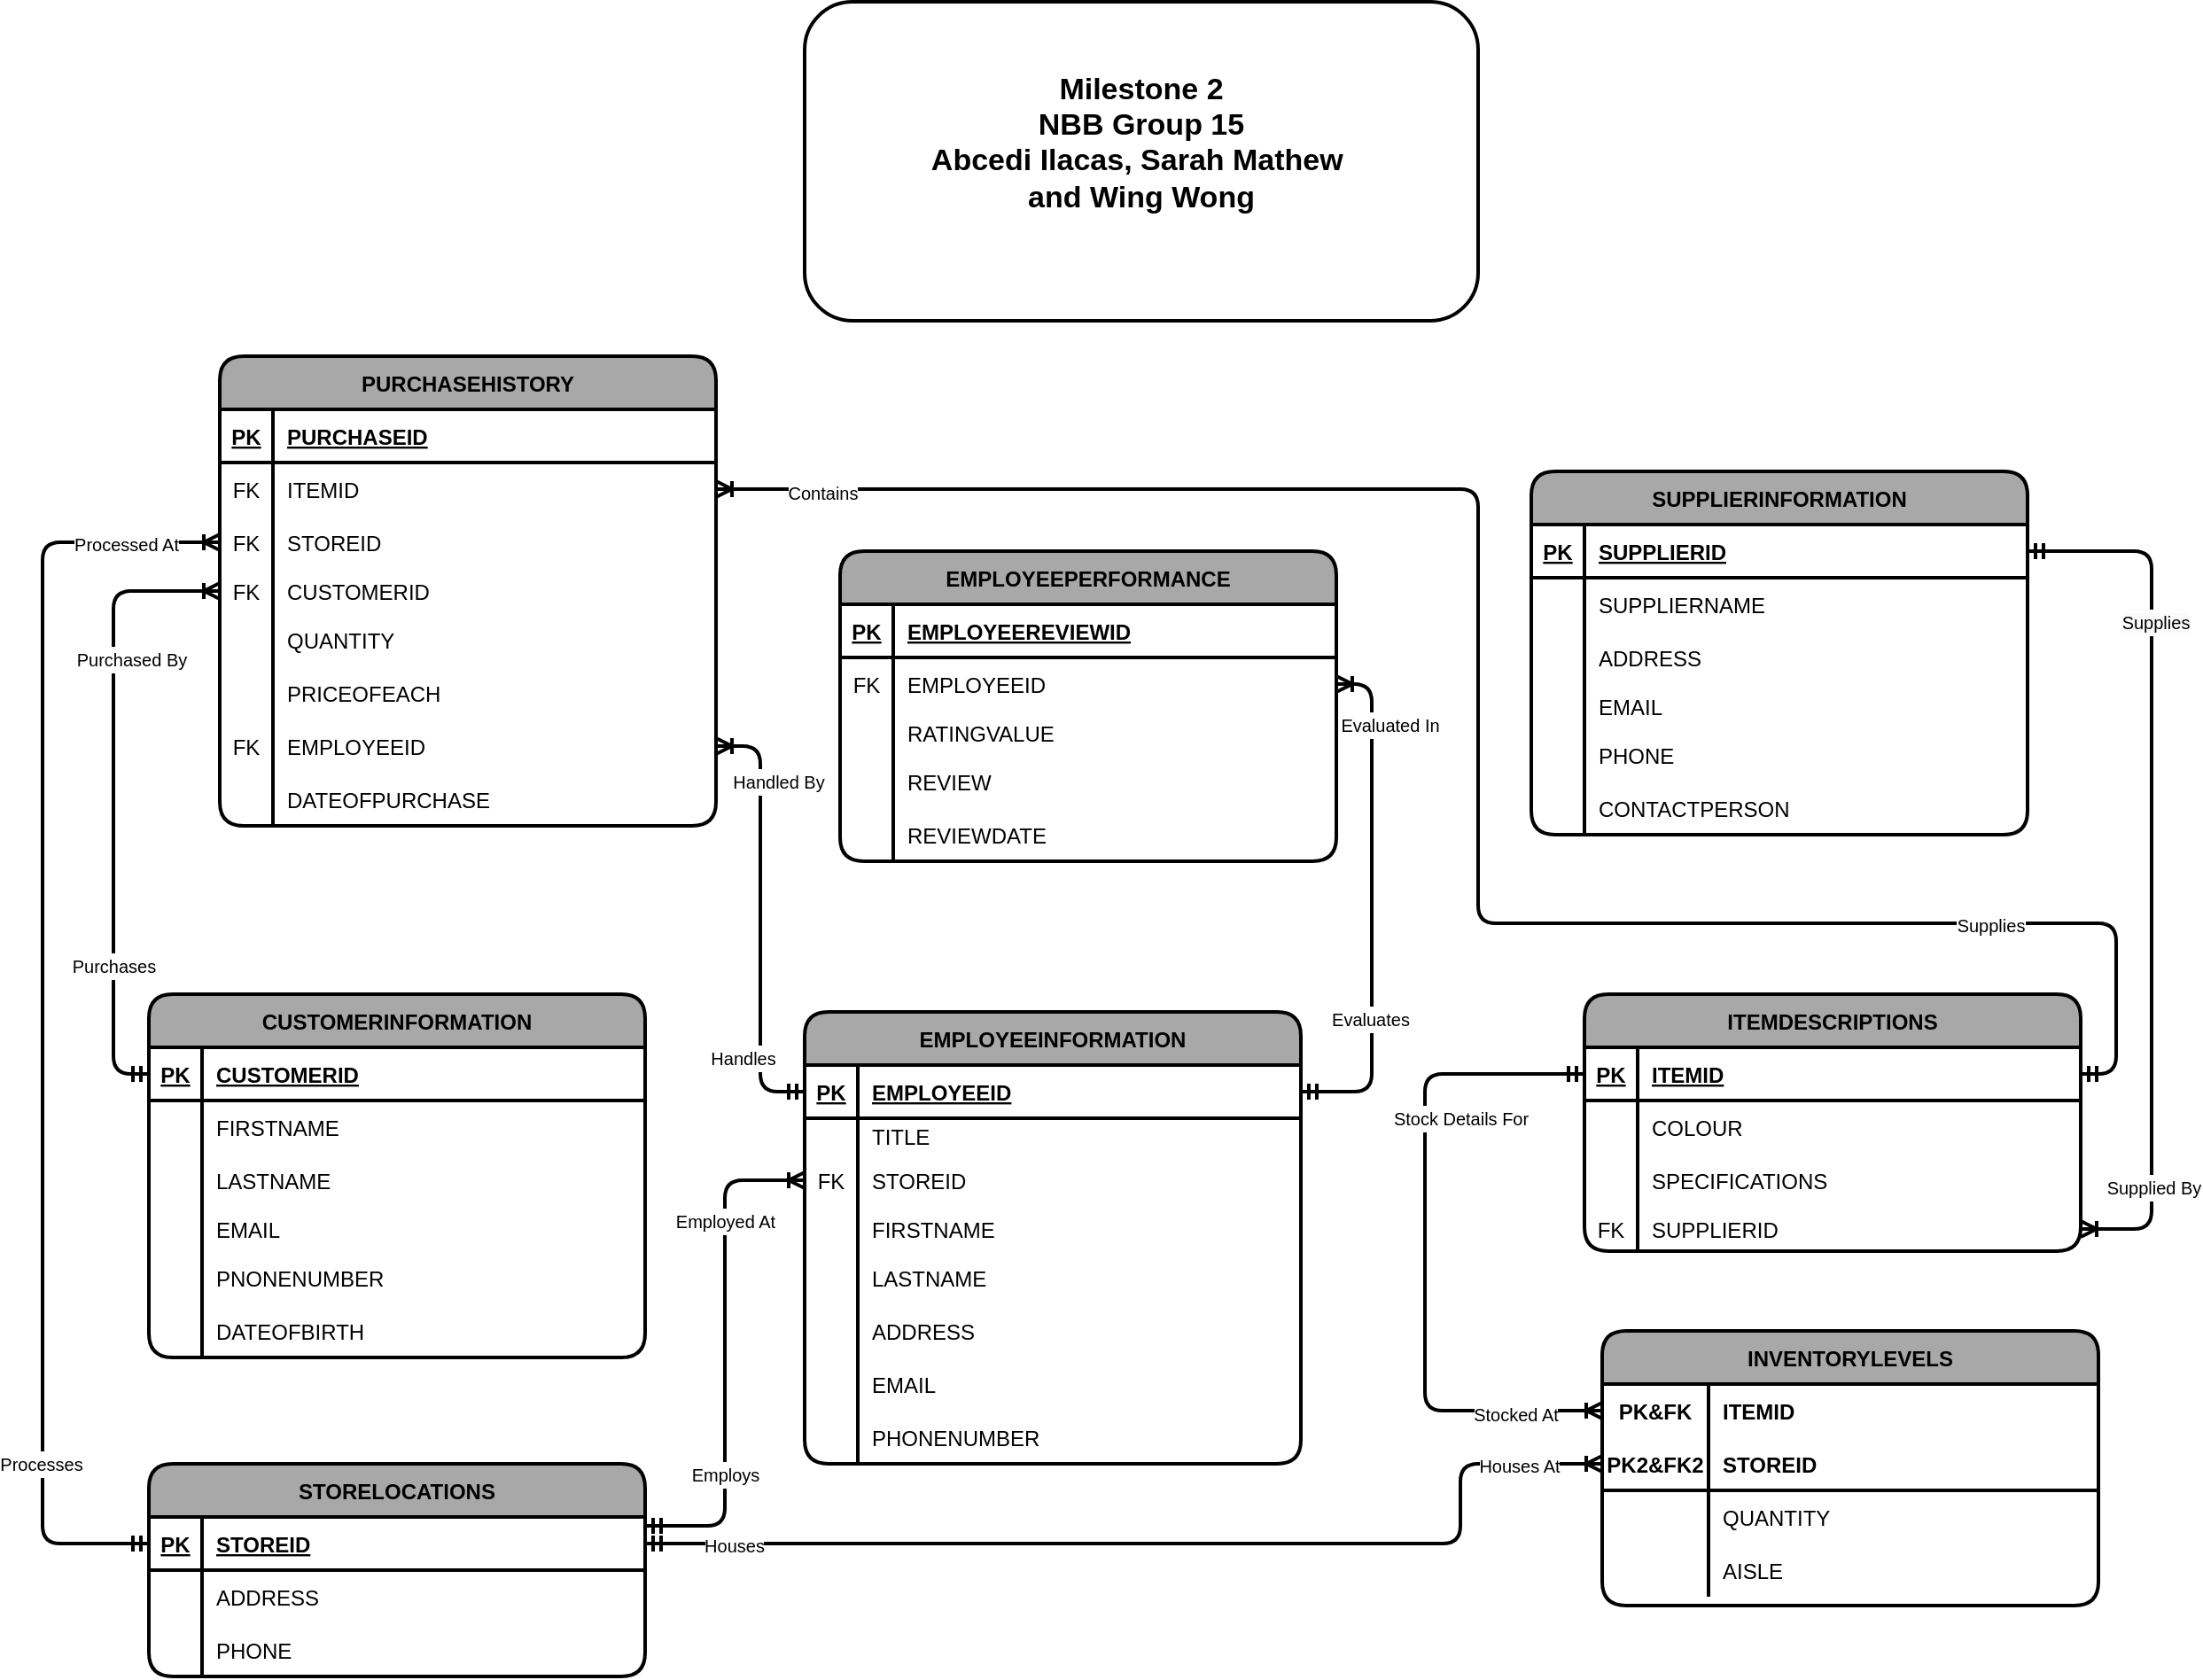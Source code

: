 <mxfile version="24.2.5" type="device">
  <diagram name="Page-1" id="e56a1550-8fbb-45ad-956c-1786394a9013">
    <mxGraphModel dx="924" dy="754" grid="1" gridSize="10" guides="1" tooltips="1" connect="1" arrows="1" fold="1" page="1" pageScale="1" pageWidth="1500" pageHeight="1700" background="none" math="0" shadow="0">
      <root>
        <mxCell id="0" />
        <mxCell id="1" parent="0" />
        <mxCell id="rw6UL917BejKIQB6xzPy-129" value="&lt;b style=&quot;font-size: 17px;&quot;&gt;&lt;span style=&quot;&quot;&gt;Milestone 2&lt;/span&gt;&lt;br&gt;&lt;span style=&quot;&quot;&gt;NBB Group 15&lt;/span&gt;&lt;br&gt;&lt;font style=&quot;font-size: 17px;&quot;&gt;Abcedi Ilacas, Sarah Mathew&amp;nbsp;&lt;/font&gt;&lt;/b&gt;&lt;div&gt;&lt;b style=&quot;font-size: 17px;&quot;&gt;&lt;font style=&quot;font-size: 17px;&quot;&gt;and Wing Wong&lt;/font&gt;&lt;br&gt;&lt;br&gt;&lt;/b&gt;&lt;/div&gt;" style="rounded=1;whiteSpace=wrap;html=1;fontSize=12;strokeWidth=2;" parent="1" vertex="1">
          <mxGeometry x="610" y="120" width="380" height="180" as="geometry" />
        </mxCell>
        <mxCell id="2XLVh4MCMOW6PVH-qyIj-2" value="CUSTOMERINFORMATION" style="shape=table;startSize=30;container=1;collapsible=1;childLayout=tableLayout;fixedRows=1;rowLines=0;fontStyle=1;align=center;resizeLast=1;strokeWidth=2;fontSize=12;fillColor=#A8A8A8;rounded=1;" parent="1" vertex="1">
          <mxGeometry x="240" y="680" width="280" height="205" as="geometry">
            <mxRectangle x="616" y="335" width="120" height="30" as="alternateBounds" />
          </mxGeometry>
        </mxCell>
        <mxCell id="2XLVh4MCMOW6PVH-qyIj-3" value="" style="shape=tableRow;horizontal=0;startSize=0;swimlaneHead=0;swimlaneBody=0;fillColor=none;collapsible=0;dropTarget=0;points=[[0,0.5],[1,0.5]];portConstraint=eastwest;top=0;left=0;right=0;bottom=1;strokeWidth=2;rounded=1;" parent="2XLVh4MCMOW6PVH-qyIj-2" vertex="1">
          <mxGeometry y="30" width="280" height="30" as="geometry" />
        </mxCell>
        <mxCell id="2XLVh4MCMOW6PVH-qyIj-4" value="PK" style="shape=partialRectangle;connectable=0;fillColor=none;top=0;left=0;bottom=0;right=0;fontStyle=5;overflow=hidden;strokeWidth=2;rounded=1;" parent="2XLVh4MCMOW6PVH-qyIj-3" vertex="1">
          <mxGeometry width="30" height="30" as="geometry">
            <mxRectangle width="30" height="30" as="alternateBounds" />
          </mxGeometry>
        </mxCell>
        <mxCell id="2XLVh4MCMOW6PVH-qyIj-5" value="CUSTOMERID" style="shape=partialRectangle;connectable=0;fillColor=none;top=0;left=0;bottom=0;right=0;align=left;spacingLeft=6;fontStyle=5;overflow=hidden;strokeWidth=2;rounded=1;" parent="2XLVh4MCMOW6PVH-qyIj-3" vertex="1">
          <mxGeometry x="30" width="250" height="30" as="geometry">
            <mxRectangle width="250" height="30" as="alternateBounds" />
          </mxGeometry>
        </mxCell>
        <mxCell id="2XLVh4MCMOW6PVH-qyIj-6" value="" style="shape=tableRow;horizontal=0;startSize=0;swimlaneHead=0;swimlaneBody=0;fillColor=none;collapsible=0;dropTarget=0;points=[[0,0.5],[1,0.5]];portConstraint=eastwest;top=0;left=0;right=0;bottom=0;strokeWidth=2;rounded=1;" parent="2XLVh4MCMOW6PVH-qyIj-2" vertex="1">
          <mxGeometry y="60" width="280" height="30" as="geometry" />
        </mxCell>
        <mxCell id="2XLVh4MCMOW6PVH-qyIj-7" value="" style="shape=partialRectangle;connectable=0;fillColor=none;top=0;left=0;bottom=0;right=0;editable=1;overflow=hidden;strokeWidth=2;rounded=1;" parent="2XLVh4MCMOW6PVH-qyIj-6" vertex="1">
          <mxGeometry width="30" height="30" as="geometry">
            <mxRectangle width="30" height="30" as="alternateBounds" />
          </mxGeometry>
        </mxCell>
        <mxCell id="2XLVh4MCMOW6PVH-qyIj-8" value="FIRSTNAME" style="shape=partialRectangle;connectable=0;fillColor=none;top=0;left=0;bottom=0;right=0;align=left;spacingLeft=6;overflow=hidden;strokeWidth=2;fontStyle=0;rounded=1;" parent="2XLVh4MCMOW6PVH-qyIj-6" vertex="1">
          <mxGeometry x="30" width="250" height="30" as="geometry">
            <mxRectangle width="250" height="30" as="alternateBounds" />
          </mxGeometry>
        </mxCell>
        <mxCell id="2XLVh4MCMOW6PVH-qyIj-9" value="" style="shape=tableRow;horizontal=0;startSize=0;swimlaneHead=0;swimlaneBody=0;fillColor=none;collapsible=0;dropTarget=0;points=[[0,0.5],[1,0.5]];portConstraint=eastwest;top=0;left=0;right=0;bottom=0;strokeWidth=2;rounded=1;" parent="2XLVh4MCMOW6PVH-qyIj-2" vertex="1">
          <mxGeometry y="90" width="280" height="30" as="geometry" />
        </mxCell>
        <mxCell id="2XLVh4MCMOW6PVH-qyIj-10" value="" style="shape=partialRectangle;connectable=0;fillColor=none;top=0;left=0;bottom=0;right=0;editable=1;overflow=hidden;strokeWidth=2;rounded=1;" parent="2XLVh4MCMOW6PVH-qyIj-9" vertex="1">
          <mxGeometry width="30" height="30" as="geometry">
            <mxRectangle width="30" height="30" as="alternateBounds" />
          </mxGeometry>
        </mxCell>
        <mxCell id="2XLVh4MCMOW6PVH-qyIj-11" value="LASTNAME" style="shape=partialRectangle;connectable=0;fillColor=none;top=0;left=0;bottom=0;right=0;align=left;spacingLeft=6;overflow=hidden;strokeWidth=2;fontStyle=0;rounded=1;" parent="2XLVh4MCMOW6PVH-qyIj-9" vertex="1">
          <mxGeometry x="30" width="250" height="30" as="geometry">
            <mxRectangle width="250" height="30" as="alternateBounds" />
          </mxGeometry>
        </mxCell>
        <mxCell id="2XLVh4MCMOW6PVH-qyIj-12" value="" style="shape=tableRow;horizontal=0;startSize=0;swimlaneHead=0;swimlaneBody=0;fillColor=none;collapsible=0;dropTarget=0;points=[[0,0.5],[1,0.5]];portConstraint=eastwest;top=0;left=0;right=0;bottom=0;strokeWidth=2;rounded=1;" parent="2XLVh4MCMOW6PVH-qyIj-2" vertex="1">
          <mxGeometry y="120" width="280" height="25" as="geometry" />
        </mxCell>
        <mxCell id="2XLVh4MCMOW6PVH-qyIj-13" value="" style="shape=partialRectangle;connectable=0;fillColor=none;top=0;left=0;bottom=0;right=0;editable=1;overflow=hidden;strokeWidth=2;rounded=1;" parent="2XLVh4MCMOW6PVH-qyIj-12" vertex="1">
          <mxGeometry width="30" height="25" as="geometry">
            <mxRectangle width="30" height="25" as="alternateBounds" />
          </mxGeometry>
        </mxCell>
        <mxCell id="2XLVh4MCMOW6PVH-qyIj-14" value="EMAIL" style="shape=partialRectangle;connectable=0;fillColor=none;top=0;left=0;bottom=0;right=0;align=left;spacingLeft=6;overflow=hidden;strokeWidth=2;fontStyle=0;rounded=1;" parent="2XLVh4MCMOW6PVH-qyIj-12" vertex="1">
          <mxGeometry x="30" width="250" height="25" as="geometry">
            <mxRectangle width="250" height="25" as="alternateBounds" />
          </mxGeometry>
        </mxCell>
        <mxCell id="2XLVh4MCMOW6PVH-qyIj-15" value="" style="shape=tableRow;horizontal=0;startSize=0;swimlaneHead=0;swimlaneBody=0;fillColor=none;collapsible=0;dropTarget=0;points=[[0,0.5],[1,0.5]];portConstraint=eastwest;top=0;left=0;right=0;bottom=0;strokeWidth=2;rounded=1;" parent="2XLVh4MCMOW6PVH-qyIj-2" vertex="1">
          <mxGeometry y="145" width="280" height="30" as="geometry" />
        </mxCell>
        <mxCell id="2XLVh4MCMOW6PVH-qyIj-16" value="" style="shape=partialRectangle;connectable=0;fillColor=none;top=0;left=0;bottom=0;right=0;editable=1;overflow=hidden;strokeWidth=2;rounded=1;" parent="2XLVh4MCMOW6PVH-qyIj-15" vertex="1">
          <mxGeometry width="30" height="30" as="geometry">
            <mxRectangle width="30" height="30" as="alternateBounds" />
          </mxGeometry>
        </mxCell>
        <mxCell id="2XLVh4MCMOW6PVH-qyIj-17" value="PNONENUMBER" style="shape=partialRectangle;connectable=0;fillColor=none;top=0;left=0;bottom=0;right=0;align=left;spacingLeft=6;overflow=hidden;strokeWidth=2;fontStyle=0;rounded=1;" parent="2XLVh4MCMOW6PVH-qyIj-15" vertex="1">
          <mxGeometry x="30" width="250" height="30" as="geometry">
            <mxRectangle width="250" height="30" as="alternateBounds" />
          </mxGeometry>
        </mxCell>
        <mxCell id="2XLVh4MCMOW6PVH-qyIj-18" value="" style="shape=tableRow;horizontal=0;startSize=0;swimlaneHead=0;swimlaneBody=0;fillColor=none;collapsible=0;dropTarget=0;points=[[0,0.5],[1,0.5]];portConstraint=eastwest;top=0;left=0;right=0;bottom=0;strokeWidth=2;rounded=1;" parent="2XLVh4MCMOW6PVH-qyIj-2" vertex="1">
          <mxGeometry y="175" width="280" height="30" as="geometry" />
        </mxCell>
        <mxCell id="2XLVh4MCMOW6PVH-qyIj-19" value="" style="shape=partialRectangle;connectable=0;fillColor=none;top=0;left=0;bottom=0;right=0;editable=1;overflow=hidden;strokeWidth=2;rounded=1;" parent="2XLVh4MCMOW6PVH-qyIj-18" vertex="1">
          <mxGeometry width="30" height="30" as="geometry">
            <mxRectangle width="30" height="30" as="alternateBounds" />
          </mxGeometry>
        </mxCell>
        <mxCell id="2XLVh4MCMOW6PVH-qyIj-20" value="DATEOFBIRTH" style="shape=partialRectangle;connectable=0;fillColor=none;top=0;left=0;bottom=0;right=0;align=left;spacingLeft=6;overflow=hidden;strokeWidth=2;fontStyle=0;rounded=1;" parent="2XLVh4MCMOW6PVH-qyIj-18" vertex="1">
          <mxGeometry x="30" width="250" height="30" as="geometry">
            <mxRectangle width="250" height="30" as="alternateBounds" />
          </mxGeometry>
        </mxCell>
        <mxCell id="2XLVh4MCMOW6PVH-qyIj-27" value="EMPLOYEEINFORMATION" style="shape=table;startSize=30;container=1;collapsible=1;childLayout=tableLayout;fixedRows=1;rowLines=0;fontStyle=1;align=center;resizeLast=1;strokeWidth=2;fontSize=12;fillColor=#A8A8A8;rounded=1;" parent="1" vertex="1">
          <mxGeometry x="610" y="690" width="280" height="255" as="geometry">
            <mxRectangle x="616" y="335" width="120" height="30" as="alternateBounds" />
          </mxGeometry>
        </mxCell>
        <mxCell id="2XLVh4MCMOW6PVH-qyIj-28" value="" style="shape=tableRow;horizontal=0;startSize=0;swimlaneHead=0;swimlaneBody=0;fillColor=none;collapsible=0;dropTarget=0;points=[[0,0.5],[1,0.5]];portConstraint=eastwest;top=0;left=0;right=0;bottom=1;strokeWidth=2;rounded=1;" parent="2XLVh4MCMOW6PVH-qyIj-27" vertex="1">
          <mxGeometry y="30" width="280" height="30" as="geometry" />
        </mxCell>
        <mxCell id="2XLVh4MCMOW6PVH-qyIj-29" value="PK" style="shape=partialRectangle;connectable=0;fillColor=none;top=0;left=0;bottom=0;right=0;fontStyle=5;overflow=hidden;strokeWidth=2;rounded=1;" parent="2XLVh4MCMOW6PVH-qyIj-28" vertex="1">
          <mxGeometry width="30" height="30" as="geometry">
            <mxRectangle width="30" height="30" as="alternateBounds" />
          </mxGeometry>
        </mxCell>
        <mxCell id="2XLVh4MCMOW6PVH-qyIj-30" value="EMPLOYEEID" style="shape=partialRectangle;connectable=0;fillColor=none;top=0;left=0;bottom=0;right=0;align=left;spacingLeft=6;fontStyle=5;overflow=hidden;strokeWidth=2;rounded=1;" parent="2XLVh4MCMOW6PVH-qyIj-28" vertex="1">
          <mxGeometry x="30" width="250" height="30" as="geometry">
            <mxRectangle width="250" height="30" as="alternateBounds" />
          </mxGeometry>
        </mxCell>
        <mxCell id="2XLVh4MCMOW6PVH-qyIj-31" value="" style="shape=tableRow;horizontal=0;startSize=0;swimlaneHead=0;swimlaneBody=0;fillColor=none;collapsible=0;dropTarget=0;points=[[0,0.5],[1,0.5]];portConstraint=eastwest;top=0;left=0;right=0;bottom=0;strokeWidth=2;rounded=1;" parent="2XLVh4MCMOW6PVH-qyIj-27" vertex="1">
          <mxGeometry y="60" width="280" height="20" as="geometry" />
        </mxCell>
        <mxCell id="2XLVh4MCMOW6PVH-qyIj-32" value="" style="shape=partialRectangle;connectable=0;fillColor=none;top=0;left=0;bottom=0;right=0;editable=1;overflow=hidden;strokeWidth=2;rounded=1;" parent="2XLVh4MCMOW6PVH-qyIj-31" vertex="1">
          <mxGeometry width="30" height="20" as="geometry">
            <mxRectangle width="30" height="20" as="alternateBounds" />
          </mxGeometry>
        </mxCell>
        <mxCell id="2XLVh4MCMOW6PVH-qyIj-33" value="TITLE" style="shape=partialRectangle;connectable=0;fillColor=none;top=0;left=0;bottom=0;right=0;align=left;spacingLeft=6;overflow=hidden;strokeWidth=2;fontStyle=0;rounded=1;" parent="2XLVh4MCMOW6PVH-qyIj-31" vertex="1">
          <mxGeometry x="30" width="250" height="20" as="geometry">
            <mxRectangle width="250" height="20" as="alternateBounds" />
          </mxGeometry>
        </mxCell>
        <mxCell id="2XLVh4MCMOW6PVH-qyIj-34" value="" style="shape=tableRow;horizontal=0;startSize=0;swimlaneHead=0;swimlaneBody=0;fillColor=none;collapsible=0;dropTarget=0;points=[[0,0.5],[1,0.5]];portConstraint=eastwest;top=0;left=0;right=0;bottom=0;strokeWidth=2;rounded=1;" parent="2XLVh4MCMOW6PVH-qyIj-27" vertex="1">
          <mxGeometry y="80" width="280" height="30" as="geometry" />
        </mxCell>
        <mxCell id="2XLVh4MCMOW6PVH-qyIj-35" value="FK" style="shape=partialRectangle;connectable=0;fillColor=none;top=0;left=0;bottom=0;right=0;editable=1;overflow=hidden;strokeWidth=2;rounded=1;" parent="2XLVh4MCMOW6PVH-qyIj-34" vertex="1">
          <mxGeometry width="30" height="30" as="geometry">
            <mxRectangle width="30" height="30" as="alternateBounds" />
          </mxGeometry>
        </mxCell>
        <mxCell id="2XLVh4MCMOW6PVH-qyIj-36" value="STOREID" style="shape=partialRectangle;connectable=0;fillColor=none;top=0;left=0;bottom=0;right=0;align=left;spacingLeft=6;overflow=hidden;strokeWidth=2;fontStyle=0;rounded=1;" parent="2XLVh4MCMOW6PVH-qyIj-34" vertex="1">
          <mxGeometry x="30" width="250" height="30" as="geometry">
            <mxRectangle width="250" height="30" as="alternateBounds" />
          </mxGeometry>
        </mxCell>
        <mxCell id="2XLVh4MCMOW6PVH-qyIj-37" value="" style="shape=tableRow;horizontal=0;startSize=0;swimlaneHead=0;swimlaneBody=0;fillColor=none;collapsible=0;dropTarget=0;points=[[0,0.5],[1,0.5]];portConstraint=eastwest;top=0;left=0;right=0;bottom=0;strokeWidth=2;rounded=1;" parent="2XLVh4MCMOW6PVH-qyIj-27" vertex="1">
          <mxGeometry y="110" width="280" height="25" as="geometry" />
        </mxCell>
        <mxCell id="2XLVh4MCMOW6PVH-qyIj-38" value="" style="shape=partialRectangle;connectable=0;fillColor=none;top=0;left=0;bottom=0;right=0;editable=1;overflow=hidden;strokeWidth=2;rounded=1;" parent="2XLVh4MCMOW6PVH-qyIj-37" vertex="1">
          <mxGeometry width="30" height="25" as="geometry">
            <mxRectangle width="30" height="25" as="alternateBounds" />
          </mxGeometry>
        </mxCell>
        <mxCell id="2XLVh4MCMOW6PVH-qyIj-39" value="FIRSTNAME" style="shape=partialRectangle;connectable=0;fillColor=none;top=0;left=0;bottom=0;right=0;align=left;spacingLeft=6;overflow=hidden;strokeWidth=2;fontStyle=0;rounded=1;" parent="2XLVh4MCMOW6PVH-qyIj-37" vertex="1">
          <mxGeometry x="30" width="250" height="25" as="geometry">
            <mxRectangle width="250" height="25" as="alternateBounds" />
          </mxGeometry>
        </mxCell>
        <mxCell id="2XLVh4MCMOW6PVH-qyIj-40" value="" style="shape=tableRow;horizontal=0;startSize=0;swimlaneHead=0;swimlaneBody=0;fillColor=none;collapsible=0;dropTarget=0;points=[[0,0.5],[1,0.5]];portConstraint=eastwest;top=0;left=0;right=0;bottom=0;strokeWidth=2;rounded=1;" parent="2XLVh4MCMOW6PVH-qyIj-27" vertex="1">
          <mxGeometry y="135" width="280" height="30" as="geometry" />
        </mxCell>
        <mxCell id="2XLVh4MCMOW6PVH-qyIj-41" value="" style="shape=partialRectangle;connectable=0;fillColor=none;top=0;left=0;bottom=0;right=0;editable=1;overflow=hidden;strokeWidth=2;rounded=1;" parent="2XLVh4MCMOW6PVH-qyIj-40" vertex="1">
          <mxGeometry width="30" height="30" as="geometry">
            <mxRectangle width="30" height="30" as="alternateBounds" />
          </mxGeometry>
        </mxCell>
        <mxCell id="2XLVh4MCMOW6PVH-qyIj-42" value="LASTNAME" style="shape=partialRectangle;connectable=0;fillColor=none;top=0;left=0;bottom=0;right=0;align=left;spacingLeft=6;overflow=hidden;strokeWidth=2;fontStyle=0;rounded=1;" parent="2XLVh4MCMOW6PVH-qyIj-40" vertex="1">
          <mxGeometry x="30" width="250" height="30" as="geometry">
            <mxRectangle width="250" height="30" as="alternateBounds" />
          </mxGeometry>
        </mxCell>
        <mxCell id="2XLVh4MCMOW6PVH-qyIj-43" value="" style="shape=tableRow;horizontal=0;startSize=0;swimlaneHead=0;swimlaneBody=0;fillColor=none;collapsible=0;dropTarget=0;points=[[0,0.5],[1,0.5]];portConstraint=eastwest;top=0;left=0;right=0;bottom=0;strokeWidth=2;rounded=1;" parent="2XLVh4MCMOW6PVH-qyIj-27" vertex="1">
          <mxGeometry y="165" width="280" height="30" as="geometry" />
        </mxCell>
        <mxCell id="2XLVh4MCMOW6PVH-qyIj-44" value="" style="shape=partialRectangle;connectable=0;fillColor=none;top=0;left=0;bottom=0;right=0;editable=1;overflow=hidden;strokeWidth=2;rounded=1;" parent="2XLVh4MCMOW6PVH-qyIj-43" vertex="1">
          <mxGeometry width="30" height="30" as="geometry">
            <mxRectangle width="30" height="30" as="alternateBounds" />
          </mxGeometry>
        </mxCell>
        <mxCell id="2XLVh4MCMOW6PVH-qyIj-45" value="ADDRESS" style="shape=partialRectangle;connectable=0;fillColor=none;top=0;left=0;bottom=0;right=0;align=left;spacingLeft=6;overflow=hidden;strokeWidth=2;fontStyle=0;rounded=1;" parent="2XLVh4MCMOW6PVH-qyIj-43" vertex="1">
          <mxGeometry x="30" width="250" height="30" as="geometry">
            <mxRectangle width="250" height="30" as="alternateBounds" />
          </mxGeometry>
        </mxCell>
        <mxCell id="2XLVh4MCMOW6PVH-qyIj-46" value="" style="shape=tableRow;horizontal=0;startSize=0;swimlaneHead=0;swimlaneBody=0;fillColor=none;collapsible=0;dropTarget=0;points=[[0,0.5],[1,0.5]];portConstraint=eastwest;top=0;left=0;right=0;bottom=0;strokeWidth=2;rounded=1;" parent="2XLVh4MCMOW6PVH-qyIj-27" vertex="1">
          <mxGeometry y="195" width="280" height="30" as="geometry" />
        </mxCell>
        <mxCell id="2XLVh4MCMOW6PVH-qyIj-47" value="" style="shape=partialRectangle;connectable=0;fillColor=none;top=0;left=0;bottom=0;right=0;editable=1;overflow=hidden;strokeWidth=2;rounded=1;" parent="2XLVh4MCMOW6PVH-qyIj-46" vertex="1">
          <mxGeometry width="30" height="30" as="geometry">
            <mxRectangle width="30" height="30" as="alternateBounds" />
          </mxGeometry>
        </mxCell>
        <mxCell id="2XLVh4MCMOW6PVH-qyIj-48" value="EMAIL" style="shape=partialRectangle;connectable=0;fillColor=none;top=0;left=0;bottom=0;right=0;align=left;spacingLeft=6;overflow=hidden;strokeWidth=2;rounded=1;" parent="2XLVh4MCMOW6PVH-qyIj-46" vertex="1">
          <mxGeometry x="30" width="250" height="30" as="geometry">
            <mxRectangle width="250" height="30" as="alternateBounds" />
          </mxGeometry>
        </mxCell>
        <mxCell id="2XLVh4MCMOW6PVH-qyIj-49" value="" style="shape=tableRow;horizontal=0;startSize=0;swimlaneHead=0;swimlaneBody=0;fillColor=none;collapsible=0;dropTarget=0;points=[[0,0.5],[1,0.5]];portConstraint=eastwest;top=0;left=0;right=0;bottom=0;strokeWidth=2;rounded=1;" parent="2XLVh4MCMOW6PVH-qyIj-27" vertex="1">
          <mxGeometry y="225" width="280" height="30" as="geometry" />
        </mxCell>
        <mxCell id="2XLVh4MCMOW6PVH-qyIj-50" value="" style="shape=partialRectangle;connectable=0;fillColor=none;top=0;left=0;bottom=0;right=0;editable=1;overflow=hidden;strokeWidth=2;rounded=1;" parent="2XLVh4MCMOW6PVH-qyIj-49" vertex="1">
          <mxGeometry width="30" height="30" as="geometry">
            <mxRectangle width="30" height="30" as="alternateBounds" />
          </mxGeometry>
        </mxCell>
        <mxCell id="2XLVh4MCMOW6PVH-qyIj-51" value="PHONENUMBER" style="shape=partialRectangle;connectable=0;fillColor=none;top=0;left=0;bottom=0;right=0;align=left;spacingLeft=6;overflow=hidden;strokeWidth=2;fontStyle=0;rounded=1;" parent="2XLVh4MCMOW6PVH-qyIj-49" vertex="1">
          <mxGeometry x="30" width="250" height="30" as="geometry">
            <mxRectangle width="250" height="30" as="alternateBounds" />
          </mxGeometry>
        </mxCell>
        <mxCell id="2XLVh4MCMOW6PVH-qyIj-71" value="ITEMDESCRIPTIONS" style="shape=table;startSize=30;container=1;collapsible=1;childLayout=tableLayout;fixedRows=1;rowLines=0;fontStyle=1;align=center;resizeLast=1;strokeWidth=2;fontSize=12;fillColor=#A8A8A8;rounded=1;" parent="1" vertex="1">
          <mxGeometry x="1050" y="680" width="280" height="145" as="geometry">
            <mxRectangle x="616" y="335" width="120" height="30" as="alternateBounds" />
          </mxGeometry>
        </mxCell>
        <mxCell id="2XLVh4MCMOW6PVH-qyIj-72" value="" style="shape=tableRow;horizontal=0;startSize=0;swimlaneHead=0;swimlaneBody=0;fillColor=none;collapsible=0;dropTarget=0;points=[[0,0.5],[1,0.5]];portConstraint=eastwest;top=0;left=0;right=0;bottom=1;strokeWidth=2;rounded=1;" parent="2XLVh4MCMOW6PVH-qyIj-71" vertex="1">
          <mxGeometry y="30" width="280" height="30" as="geometry" />
        </mxCell>
        <mxCell id="2XLVh4MCMOW6PVH-qyIj-73" value="PK" style="shape=partialRectangle;connectable=0;fillColor=none;top=0;left=0;bottom=0;right=0;fontStyle=5;overflow=hidden;strokeWidth=2;rounded=1;" parent="2XLVh4MCMOW6PVH-qyIj-72" vertex="1">
          <mxGeometry width="30" height="30" as="geometry">
            <mxRectangle width="30" height="30" as="alternateBounds" />
          </mxGeometry>
        </mxCell>
        <mxCell id="2XLVh4MCMOW6PVH-qyIj-74" value="ITEMID" style="shape=partialRectangle;connectable=0;fillColor=none;top=0;left=0;bottom=0;right=0;align=left;spacingLeft=6;fontStyle=5;overflow=hidden;strokeWidth=2;rounded=1;" parent="2XLVh4MCMOW6PVH-qyIj-72" vertex="1">
          <mxGeometry x="30" width="250" height="30" as="geometry">
            <mxRectangle width="250" height="30" as="alternateBounds" />
          </mxGeometry>
        </mxCell>
        <mxCell id="2XLVh4MCMOW6PVH-qyIj-75" value="" style="shape=tableRow;horizontal=0;startSize=0;swimlaneHead=0;swimlaneBody=0;fillColor=none;collapsible=0;dropTarget=0;points=[[0,0.5],[1,0.5]];portConstraint=eastwest;top=0;left=0;right=0;bottom=0;strokeWidth=2;rounded=1;" parent="2XLVh4MCMOW6PVH-qyIj-71" vertex="1">
          <mxGeometry y="60" width="280" height="30" as="geometry" />
        </mxCell>
        <mxCell id="2XLVh4MCMOW6PVH-qyIj-76" value="" style="shape=partialRectangle;connectable=0;fillColor=none;top=0;left=0;bottom=0;right=0;editable=1;overflow=hidden;strokeWidth=2;rounded=1;" parent="2XLVh4MCMOW6PVH-qyIj-75" vertex="1">
          <mxGeometry width="30" height="30" as="geometry">
            <mxRectangle width="30" height="30" as="alternateBounds" />
          </mxGeometry>
        </mxCell>
        <mxCell id="2XLVh4MCMOW6PVH-qyIj-77" value="COLOUR" style="shape=partialRectangle;connectable=0;fillColor=none;top=0;left=0;bottom=0;right=0;align=left;spacingLeft=6;overflow=hidden;strokeWidth=2;fontStyle=0;rounded=1;" parent="2XLVh4MCMOW6PVH-qyIj-75" vertex="1">
          <mxGeometry x="30" width="250" height="30" as="geometry">
            <mxRectangle width="250" height="30" as="alternateBounds" />
          </mxGeometry>
        </mxCell>
        <mxCell id="2XLVh4MCMOW6PVH-qyIj-78" value="" style="shape=tableRow;horizontal=0;startSize=0;swimlaneHead=0;swimlaneBody=0;fillColor=none;collapsible=0;dropTarget=0;points=[[0,0.5],[1,0.5]];portConstraint=eastwest;top=0;left=0;right=0;bottom=0;strokeWidth=2;rounded=1;" parent="2XLVh4MCMOW6PVH-qyIj-71" vertex="1">
          <mxGeometry y="90" width="280" height="30" as="geometry" />
        </mxCell>
        <mxCell id="2XLVh4MCMOW6PVH-qyIj-79" value="" style="shape=partialRectangle;connectable=0;fillColor=none;top=0;left=0;bottom=0;right=0;editable=1;overflow=hidden;strokeWidth=2;rounded=1;" parent="2XLVh4MCMOW6PVH-qyIj-78" vertex="1">
          <mxGeometry width="30" height="30" as="geometry">
            <mxRectangle width="30" height="30" as="alternateBounds" />
          </mxGeometry>
        </mxCell>
        <mxCell id="2XLVh4MCMOW6PVH-qyIj-80" value="SPECIFICATIONS" style="shape=partialRectangle;connectable=0;fillColor=none;top=0;left=0;bottom=0;right=0;align=left;spacingLeft=6;overflow=hidden;strokeWidth=2;fontStyle=0;rounded=1;" parent="2XLVh4MCMOW6PVH-qyIj-78" vertex="1">
          <mxGeometry x="30" width="250" height="30" as="geometry">
            <mxRectangle width="250" height="30" as="alternateBounds" />
          </mxGeometry>
        </mxCell>
        <mxCell id="2XLVh4MCMOW6PVH-qyIj-81" value="" style="shape=tableRow;horizontal=0;startSize=0;swimlaneHead=0;swimlaneBody=0;fillColor=none;collapsible=0;dropTarget=0;points=[[0,0.5],[1,0.5]];portConstraint=eastwest;top=0;left=0;right=0;bottom=0;strokeWidth=2;rounded=1;" parent="2XLVh4MCMOW6PVH-qyIj-71" vertex="1">
          <mxGeometry y="120" width="280" height="25" as="geometry" />
        </mxCell>
        <mxCell id="2XLVh4MCMOW6PVH-qyIj-82" value="FK" style="shape=partialRectangle;connectable=0;fillColor=none;top=0;left=0;bottom=0;right=0;editable=1;overflow=hidden;strokeWidth=2;rounded=1;" parent="2XLVh4MCMOW6PVH-qyIj-81" vertex="1">
          <mxGeometry width="30" height="25" as="geometry">
            <mxRectangle width="30" height="25" as="alternateBounds" />
          </mxGeometry>
        </mxCell>
        <mxCell id="2XLVh4MCMOW6PVH-qyIj-83" value="SUPPLIERID" style="shape=partialRectangle;connectable=0;fillColor=none;top=0;left=0;bottom=0;right=0;align=left;spacingLeft=6;overflow=hidden;strokeWidth=2;fontStyle=0;rounded=1;" parent="2XLVh4MCMOW6PVH-qyIj-81" vertex="1">
          <mxGeometry x="30" width="250" height="25" as="geometry">
            <mxRectangle width="250" height="25" as="alternateBounds" />
          </mxGeometry>
        </mxCell>
        <mxCell id="2XLVh4MCMOW6PVH-qyIj-84" value="STORELOCATIONS" style="shape=table;startSize=30;container=1;collapsible=1;childLayout=tableLayout;fixedRows=1;rowLines=0;fontStyle=1;align=center;resizeLast=1;strokeWidth=2;fontSize=12;fillColor=#A8A8A8;rounded=1;" parent="1" vertex="1">
          <mxGeometry x="240" y="945" width="280" height="120" as="geometry">
            <mxRectangle x="616" y="335" width="120" height="30" as="alternateBounds" />
          </mxGeometry>
        </mxCell>
        <mxCell id="2XLVh4MCMOW6PVH-qyIj-85" value="" style="shape=tableRow;horizontal=0;startSize=0;swimlaneHead=0;swimlaneBody=0;fillColor=none;collapsible=0;dropTarget=0;points=[[0,0.5],[1,0.5]];portConstraint=eastwest;top=0;left=0;right=0;bottom=1;strokeWidth=2;rounded=1;" parent="2XLVh4MCMOW6PVH-qyIj-84" vertex="1">
          <mxGeometry y="30" width="280" height="30" as="geometry" />
        </mxCell>
        <mxCell id="2XLVh4MCMOW6PVH-qyIj-86" value="PK" style="shape=partialRectangle;connectable=0;fillColor=none;top=0;left=0;bottom=0;right=0;fontStyle=5;overflow=hidden;strokeWidth=2;rounded=1;" parent="2XLVh4MCMOW6PVH-qyIj-85" vertex="1">
          <mxGeometry width="30" height="30" as="geometry">
            <mxRectangle width="30" height="30" as="alternateBounds" />
          </mxGeometry>
        </mxCell>
        <mxCell id="2XLVh4MCMOW6PVH-qyIj-87" value="STOREID" style="shape=partialRectangle;connectable=0;fillColor=none;top=0;left=0;bottom=0;right=0;align=left;spacingLeft=6;fontStyle=5;overflow=hidden;strokeWidth=2;rounded=1;" parent="2XLVh4MCMOW6PVH-qyIj-85" vertex="1">
          <mxGeometry x="30" width="250" height="30" as="geometry">
            <mxRectangle width="250" height="30" as="alternateBounds" />
          </mxGeometry>
        </mxCell>
        <mxCell id="2XLVh4MCMOW6PVH-qyIj-88" value="" style="shape=tableRow;horizontal=0;startSize=0;swimlaneHead=0;swimlaneBody=0;fillColor=none;collapsible=0;dropTarget=0;points=[[0,0.5],[1,0.5]];portConstraint=eastwest;top=0;left=0;right=0;bottom=0;strokeWidth=2;rounded=1;" parent="2XLVh4MCMOW6PVH-qyIj-84" vertex="1">
          <mxGeometry y="60" width="280" height="30" as="geometry" />
        </mxCell>
        <mxCell id="2XLVh4MCMOW6PVH-qyIj-89" value="" style="shape=partialRectangle;connectable=0;fillColor=none;top=0;left=0;bottom=0;right=0;editable=1;overflow=hidden;strokeWidth=2;rounded=1;" parent="2XLVh4MCMOW6PVH-qyIj-88" vertex="1">
          <mxGeometry width="30" height="30" as="geometry">
            <mxRectangle width="30" height="30" as="alternateBounds" />
          </mxGeometry>
        </mxCell>
        <mxCell id="2XLVh4MCMOW6PVH-qyIj-90" value="ADDRESS" style="shape=partialRectangle;connectable=0;fillColor=none;top=0;left=0;bottom=0;right=0;align=left;spacingLeft=6;overflow=hidden;strokeWidth=2;fontStyle=0;rounded=1;" parent="2XLVh4MCMOW6PVH-qyIj-88" vertex="1">
          <mxGeometry x="30" width="250" height="30" as="geometry">
            <mxRectangle width="250" height="30" as="alternateBounds" />
          </mxGeometry>
        </mxCell>
        <mxCell id="2XLVh4MCMOW6PVH-qyIj-91" value="" style="shape=tableRow;horizontal=0;startSize=0;swimlaneHead=0;swimlaneBody=0;fillColor=none;collapsible=0;dropTarget=0;points=[[0,0.5],[1,0.5]];portConstraint=eastwest;top=0;left=0;right=0;bottom=0;strokeWidth=2;rounded=1;" parent="2XLVh4MCMOW6PVH-qyIj-84" vertex="1">
          <mxGeometry y="90" width="280" height="30" as="geometry" />
        </mxCell>
        <mxCell id="2XLVh4MCMOW6PVH-qyIj-92" value="" style="shape=partialRectangle;connectable=0;fillColor=none;top=0;left=0;bottom=0;right=0;editable=1;overflow=hidden;strokeWidth=2;rounded=1;" parent="2XLVh4MCMOW6PVH-qyIj-91" vertex="1">
          <mxGeometry width="30" height="30" as="geometry">
            <mxRectangle width="30" height="30" as="alternateBounds" />
          </mxGeometry>
        </mxCell>
        <mxCell id="2XLVh4MCMOW6PVH-qyIj-93" value="PHONE" style="shape=partialRectangle;connectable=0;fillColor=none;top=0;left=0;bottom=0;right=0;align=left;spacingLeft=6;overflow=hidden;strokeWidth=2;fontStyle=0;rounded=1;" parent="2XLVh4MCMOW6PVH-qyIj-91" vertex="1">
          <mxGeometry x="30" width="250" height="30" as="geometry">
            <mxRectangle width="250" height="30" as="alternateBounds" />
          </mxGeometry>
        </mxCell>
        <mxCell id="2XLVh4MCMOW6PVH-qyIj-276" value="EMPLOYEEPERFORMANCE" style="shape=table;startSize=30;container=1;collapsible=1;childLayout=tableLayout;fixedRows=1;rowLines=0;fontStyle=1;align=center;resizeLast=1;strokeWidth=2;fontSize=12;fillColor=#A8A8A8;rounded=1;" parent="1" vertex="1">
          <mxGeometry x="630" y="430" width="280" height="175" as="geometry">
            <mxRectangle x="616" y="335" width="120" height="30" as="alternateBounds" />
          </mxGeometry>
        </mxCell>
        <mxCell id="2XLVh4MCMOW6PVH-qyIj-277" value="" style="shape=tableRow;horizontal=0;startSize=0;swimlaneHead=0;swimlaneBody=0;fillColor=none;collapsible=0;dropTarget=0;points=[[0,0.5],[1,0.5]];portConstraint=eastwest;top=0;left=0;right=0;bottom=1;strokeWidth=2;rounded=1;" parent="2XLVh4MCMOW6PVH-qyIj-276" vertex="1">
          <mxGeometry y="30" width="280" height="30" as="geometry" />
        </mxCell>
        <mxCell id="2XLVh4MCMOW6PVH-qyIj-278" value="PK" style="shape=partialRectangle;connectable=0;fillColor=none;top=0;left=0;bottom=0;right=0;fontStyle=5;overflow=hidden;strokeWidth=2;rounded=1;" parent="2XLVh4MCMOW6PVH-qyIj-277" vertex="1">
          <mxGeometry width="30" height="30" as="geometry">
            <mxRectangle width="30" height="30" as="alternateBounds" />
          </mxGeometry>
        </mxCell>
        <mxCell id="2XLVh4MCMOW6PVH-qyIj-279" value="EMPLOYEEREVIEWID" style="shape=partialRectangle;connectable=0;fillColor=none;top=0;left=0;bottom=0;right=0;align=left;spacingLeft=6;fontStyle=5;overflow=hidden;strokeWidth=2;rounded=1;" parent="2XLVh4MCMOW6PVH-qyIj-277" vertex="1">
          <mxGeometry x="30" width="250" height="30" as="geometry">
            <mxRectangle width="250" height="30" as="alternateBounds" />
          </mxGeometry>
        </mxCell>
        <mxCell id="2XLVh4MCMOW6PVH-qyIj-280" value="" style="shape=tableRow;horizontal=0;startSize=0;swimlaneHead=0;swimlaneBody=0;fillColor=none;collapsible=0;dropTarget=0;points=[[0,0.5],[1,0.5]];portConstraint=eastwest;top=0;left=0;right=0;bottom=0;strokeWidth=2;rounded=1;" parent="2XLVh4MCMOW6PVH-qyIj-276" vertex="1">
          <mxGeometry y="60" width="280" height="30" as="geometry" />
        </mxCell>
        <mxCell id="2XLVh4MCMOW6PVH-qyIj-281" value="FK" style="shape=partialRectangle;connectable=0;fillColor=none;top=0;left=0;bottom=0;right=0;editable=1;overflow=hidden;strokeWidth=2;rounded=1;" parent="2XLVh4MCMOW6PVH-qyIj-280" vertex="1">
          <mxGeometry width="30" height="30" as="geometry">
            <mxRectangle width="30" height="30" as="alternateBounds" />
          </mxGeometry>
        </mxCell>
        <mxCell id="2XLVh4MCMOW6PVH-qyIj-282" value="EMPLOYEEID" style="shape=partialRectangle;connectable=0;fillColor=none;top=0;left=0;bottom=0;right=0;align=left;spacingLeft=6;overflow=hidden;strokeWidth=2;fontStyle=0;rounded=1;" parent="2XLVh4MCMOW6PVH-qyIj-280" vertex="1">
          <mxGeometry x="30" width="250" height="30" as="geometry">
            <mxRectangle width="250" height="30" as="alternateBounds" />
          </mxGeometry>
        </mxCell>
        <mxCell id="2XLVh4MCMOW6PVH-qyIj-286" value="" style="shape=tableRow;horizontal=0;startSize=0;swimlaneHead=0;swimlaneBody=0;fillColor=none;collapsible=0;dropTarget=0;points=[[0,0.5],[1,0.5]];portConstraint=eastwest;top=0;left=0;right=0;bottom=0;strokeWidth=2;rounded=1;" parent="2XLVh4MCMOW6PVH-qyIj-276" vertex="1">
          <mxGeometry y="90" width="280" height="25" as="geometry" />
        </mxCell>
        <mxCell id="2XLVh4MCMOW6PVH-qyIj-287" value="" style="shape=partialRectangle;connectable=0;fillColor=none;top=0;left=0;bottom=0;right=0;editable=1;overflow=hidden;strokeWidth=2;rounded=1;" parent="2XLVh4MCMOW6PVH-qyIj-286" vertex="1">
          <mxGeometry width="30" height="25" as="geometry">
            <mxRectangle width="30" height="25" as="alternateBounds" />
          </mxGeometry>
        </mxCell>
        <mxCell id="2XLVh4MCMOW6PVH-qyIj-288" value="RATINGVALUE" style="shape=partialRectangle;connectable=0;fillColor=none;top=0;left=0;bottom=0;right=0;align=left;spacingLeft=6;overflow=hidden;strokeWidth=2;fontStyle=0;rounded=1;" parent="2XLVh4MCMOW6PVH-qyIj-286" vertex="1">
          <mxGeometry x="30" width="250" height="25" as="geometry">
            <mxRectangle width="250" height="25" as="alternateBounds" />
          </mxGeometry>
        </mxCell>
        <mxCell id="2XLVh4MCMOW6PVH-qyIj-289" value="" style="shape=tableRow;horizontal=0;startSize=0;swimlaneHead=0;swimlaneBody=0;fillColor=none;collapsible=0;dropTarget=0;points=[[0,0.5],[1,0.5]];portConstraint=eastwest;top=0;left=0;right=0;bottom=0;strokeWidth=2;rounded=1;" parent="2XLVh4MCMOW6PVH-qyIj-276" vertex="1">
          <mxGeometry y="115" width="280" height="30" as="geometry" />
        </mxCell>
        <mxCell id="2XLVh4MCMOW6PVH-qyIj-290" value="" style="shape=partialRectangle;connectable=0;fillColor=none;top=0;left=0;bottom=0;right=0;editable=1;overflow=hidden;strokeWidth=2;rounded=1;" parent="2XLVh4MCMOW6PVH-qyIj-289" vertex="1">
          <mxGeometry width="30" height="30" as="geometry">
            <mxRectangle width="30" height="30" as="alternateBounds" />
          </mxGeometry>
        </mxCell>
        <mxCell id="2XLVh4MCMOW6PVH-qyIj-291" value="REVIEW" style="shape=partialRectangle;connectable=0;fillColor=none;top=0;left=0;bottom=0;right=0;align=left;spacingLeft=6;overflow=hidden;strokeWidth=2;fontStyle=0;rounded=1;" parent="2XLVh4MCMOW6PVH-qyIj-289" vertex="1">
          <mxGeometry x="30" width="250" height="30" as="geometry">
            <mxRectangle width="250" height="30" as="alternateBounds" />
          </mxGeometry>
        </mxCell>
        <mxCell id="2XLVh4MCMOW6PVH-qyIj-292" value="" style="shape=tableRow;horizontal=0;startSize=0;swimlaneHead=0;swimlaneBody=0;fillColor=none;collapsible=0;dropTarget=0;points=[[0,0.5],[1,0.5]];portConstraint=eastwest;top=0;left=0;right=0;bottom=0;strokeWidth=2;rounded=1;" parent="2XLVh4MCMOW6PVH-qyIj-276" vertex="1">
          <mxGeometry y="145" width="280" height="30" as="geometry" />
        </mxCell>
        <mxCell id="2XLVh4MCMOW6PVH-qyIj-293" value="" style="shape=partialRectangle;connectable=0;fillColor=none;top=0;left=0;bottom=0;right=0;editable=1;overflow=hidden;strokeWidth=2;rounded=1;" parent="2XLVh4MCMOW6PVH-qyIj-292" vertex="1">
          <mxGeometry width="30" height="30" as="geometry">
            <mxRectangle width="30" height="30" as="alternateBounds" />
          </mxGeometry>
        </mxCell>
        <mxCell id="2XLVh4MCMOW6PVH-qyIj-294" value="REVIEWDATE" style="shape=partialRectangle;connectable=0;fillColor=none;top=0;left=0;bottom=0;right=0;align=left;spacingLeft=6;overflow=hidden;strokeWidth=2;fontStyle=0;rounded=1;" parent="2XLVh4MCMOW6PVH-qyIj-292" vertex="1">
          <mxGeometry x="30" width="250" height="30" as="geometry">
            <mxRectangle width="250" height="30" as="alternateBounds" />
          </mxGeometry>
        </mxCell>
        <mxCell id="Z18Zxe4H2UUTlnInZJnC-27" value="SUPPLIERINFORMATION" style="shape=table;startSize=30;container=1;collapsible=1;childLayout=tableLayout;fixedRows=1;rowLines=0;fontStyle=1;align=center;resizeLast=1;strokeWidth=2;fontSize=12;fillColor=#A8A8A8;rounded=1;" parent="1" vertex="1">
          <mxGeometry x="1020" y="385" width="280" height="205" as="geometry">
            <mxRectangle x="616" y="335" width="120" height="30" as="alternateBounds" />
          </mxGeometry>
        </mxCell>
        <mxCell id="Z18Zxe4H2UUTlnInZJnC-28" value="" style="shape=tableRow;horizontal=0;startSize=0;swimlaneHead=0;swimlaneBody=0;fillColor=none;collapsible=0;dropTarget=0;points=[[0,0.5],[1,0.5]];portConstraint=eastwest;top=0;left=0;right=0;bottom=1;strokeWidth=2;rounded=1;" parent="Z18Zxe4H2UUTlnInZJnC-27" vertex="1">
          <mxGeometry y="30" width="280" height="30" as="geometry" />
        </mxCell>
        <mxCell id="Z18Zxe4H2UUTlnInZJnC-29" value="PK" style="shape=partialRectangle;connectable=0;fillColor=none;top=0;left=0;bottom=0;right=0;fontStyle=5;overflow=hidden;strokeWidth=2;rounded=1;" parent="Z18Zxe4H2UUTlnInZJnC-28" vertex="1">
          <mxGeometry width="30" height="30" as="geometry">
            <mxRectangle width="30" height="30" as="alternateBounds" />
          </mxGeometry>
        </mxCell>
        <mxCell id="Z18Zxe4H2UUTlnInZJnC-30" value="SUPPLIERID" style="shape=partialRectangle;connectable=0;fillColor=none;top=0;left=0;bottom=0;right=0;align=left;spacingLeft=6;fontStyle=5;overflow=hidden;strokeWidth=2;rounded=1;" parent="Z18Zxe4H2UUTlnInZJnC-28" vertex="1">
          <mxGeometry x="30" width="250" height="30" as="geometry">
            <mxRectangle width="250" height="30" as="alternateBounds" />
          </mxGeometry>
        </mxCell>
        <mxCell id="Z18Zxe4H2UUTlnInZJnC-31" value="" style="shape=tableRow;horizontal=0;startSize=0;swimlaneHead=0;swimlaneBody=0;fillColor=none;collapsible=0;dropTarget=0;points=[[0,0.5],[1,0.5]];portConstraint=eastwest;top=0;left=0;right=0;bottom=0;strokeWidth=2;rounded=1;" parent="Z18Zxe4H2UUTlnInZJnC-27" vertex="1">
          <mxGeometry y="60" width="280" height="30" as="geometry" />
        </mxCell>
        <mxCell id="Z18Zxe4H2UUTlnInZJnC-32" value="" style="shape=partialRectangle;connectable=0;fillColor=none;top=0;left=0;bottom=0;right=0;editable=1;overflow=hidden;strokeWidth=2;rounded=1;" parent="Z18Zxe4H2UUTlnInZJnC-31" vertex="1">
          <mxGeometry width="30" height="30" as="geometry">
            <mxRectangle width="30" height="30" as="alternateBounds" />
          </mxGeometry>
        </mxCell>
        <mxCell id="Z18Zxe4H2UUTlnInZJnC-33" value="SUPPLIERNAME" style="shape=partialRectangle;connectable=0;fillColor=none;top=0;left=0;bottom=0;right=0;align=left;spacingLeft=6;overflow=hidden;strokeWidth=2;fontStyle=0;rounded=1;" parent="Z18Zxe4H2UUTlnInZJnC-31" vertex="1">
          <mxGeometry x="30" width="250" height="30" as="geometry">
            <mxRectangle width="250" height="30" as="alternateBounds" />
          </mxGeometry>
        </mxCell>
        <mxCell id="Z18Zxe4H2UUTlnInZJnC-34" value="" style="shape=tableRow;horizontal=0;startSize=0;swimlaneHead=0;swimlaneBody=0;fillColor=none;collapsible=0;dropTarget=0;points=[[0,0.5],[1,0.5]];portConstraint=eastwest;top=0;left=0;right=0;bottom=0;strokeWidth=2;rounded=1;" parent="Z18Zxe4H2UUTlnInZJnC-27" vertex="1">
          <mxGeometry y="90" width="280" height="30" as="geometry" />
        </mxCell>
        <mxCell id="Z18Zxe4H2UUTlnInZJnC-35" value="" style="shape=partialRectangle;connectable=0;fillColor=none;top=0;left=0;bottom=0;right=0;editable=1;overflow=hidden;strokeWidth=2;rounded=1;" parent="Z18Zxe4H2UUTlnInZJnC-34" vertex="1">
          <mxGeometry width="30" height="30" as="geometry">
            <mxRectangle width="30" height="30" as="alternateBounds" />
          </mxGeometry>
        </mxCell>
        <mxCell id="Z18Zxe4H2UUTlnInZJnC-36" value="ADDRESS" style="shape=partialRectangle;connectable=0;fillColor=none;top=0;left=0;bottom=0;right=0;align=left;spacingLeft=6;overflow=hidden;strokeWidth=2;fontStyle=0;rounded=1;" parent="Z18Zxe4H2UUTlnInZJnC-34" vertex="1">
          <mxGeometry x="30" width="250" height="30" as="geometry">
            <mxRectangle width="250" height="30" as="alternateBounds" />
          </mxGeometry>
        </mxCell>
        <mxCell id="Z18Zxe4H2UUTlnInZJnC-37" value="" style="shape=tableRow;horizontal=0;startSize=0;swimlaneHead=0;swimlaneBody=0;fillColor=none;collapsible=0;dropTarget=0;points=[[0,0.5],[1,0.5]];portConstraint=eastwest;top=0;left=0;right=0;bottom=0;strokeWidth=2;rounded=1;" parent="Z18Zxe4H2UUTlnInZJnC-27" vertex="1">
          <mxGeometry y="120" width="280" height="25" as="geometry" />
        </mxCell>
        <mxCell id="Z18Zxe4H2UUTlnInZJnC-38" value="" style="shape=partialRectangle;connectable=0;fillColor=none;top=0;left=0;bottom=0;right=0;editable=1;overflow=hidden;strokeWidth=2;rounded=1;" parent="Z18Zxe4H2UUTlnInZJnC-37" vertex="1">
          <mxGeometry width="30" height="25" as="geometry">
            <mxRectangle width="30" height="25" as="alternateBounds" />
          </mxGeometry>
        </mxCell>
        <mxCell id="Z18Zxe4H2UUTlnInZJnC-39" value="EMAIL" style="shape=partialRectangle;connectable=0;fillColor=none;top=0;left=0;bottom=0;right=0;align=left;spacingLeft=6;overflow=hidden;strokeWidth=2;fontStyle=0;rounded=1;" parent="Z18Zxe4H2UUTlnInZJnC-37" vertex="1">
          <mxGeometry x="30" width="250" height="25" as="geometry">
            <mxRectangle width="250" height="25" as="alternateBounds" />
          </mxGeometry>
        </mxCell>
        <mxCell id="Z18Zxe4H2UUTlnInZJnC-40" value="" style="shape=tableRow;horizontal=0;startSize=0;swimlaneHead=0;swimlaneBody=0;fillColor=none;collapsible=0;dropTarget=0;points=[[0,0.5],[1,0.5]];portConstraint=eastwest;top=0;left=0;right=0;bottom=0;strokeWidth=2;rounded=1;" parent="Z18Zxe4H2UUTlnInZJnC-27" vertex="1">
          <mxGeometry y="145" width="280" height="30" as="geometry" />
        </mxCell>
        <mxCell id="Z18Zxe4H2UUTlnInZJnC-41" value="" style="shape=partialRectangle;connectable=0;fillColor=none;top=0;left=0;bottom=0;right=0;editable=1;overflow=hidden;strokeWidth=2;rounded=1;" parent="Z18Zxe4H2UUTlnInZJnC-40" vertex="1">
          <mxGeometry width="30" height="30" as="geometry">
            <mxRectangle width="30" height="30" as="alternateBounds" />
          </mxGeometry>
        </mxCell>
        <mxCell id="Z18Zxe4H2UUTlnInZJnC-42" value="PHONE" style="shape=partialRectangle;connectable=0;fillColor=none;top=0;left=0;bottom=0;right=0;align=left;spacingLeft=6;overflow=hidden;strokeWidth=2;fontStyle=0;rounded=1;" parent="Z18Zxe4H2UUTlnInZJnC-40" vertex="1">
          <mxGeometry x="30" width="250" height="30" as="geometry">
            <mxRectangle width="250" height="30" as="alternateBounds" />
          </mxGeometry>
        </mxCell>
        <mxCell id="Z18Zxe4H2UUTlnInZJnC-43" value="" style="shape=tableRow;horizontal=0;startSize=0;swimlaneHead=0;swimlaneBody=0;fillColor=none;collapsible=0;dropTarget=0;points=[[0,0.5],[1,0.5]];portConstraint=eastwest;top=0;left=0;right=0;bottom=0;strokeWidth=2;rounded=1;" parent="Z18Zxe4H2UUTlnInZJnC-27" vertex="1">
          <mxGeometry y="175" width="280" height="30" as="geometry" />
        </mxCell>
        <mxCell id="Z18Zxe4H2UUTlnInZJnC-44" value="" style="shape=partialRectangle;connectable=0;fillColor=none;top=0;left=0;bottom=0;right=0;editable=1;overflow=hidden;strokeWidth=2;rounded=1;" parent="Z18Zxe4H2UUTlnInZJnC-43" vertex="1">
          <mxGeometry width="30" height="30" as="geometry">
            <mxRectangle width="30" height="30" as="alternateBounds" />
          </mxGeometry>
        </mxCell>
        <mxCell id="Z18Zxe4H2UUTlnInZJnC-45" value="CONTACTPERSON" style="shape=partialRectangle;connectable=0;fillColor=none;top=0;left=0;bottom=0;right=0;align=left;spacingLeft=6;overflow=hidden;strokeWidth=2;fontStyle=0;rounded=1;" parent="Z18Zxe4H2UUTlnInZJnC-43" vertex="1">
          <mxGeometry x="30" width="250" height="30" as="geometry">
            <mxRectangle width="250" height="30" as="alternateBounds" />
          </mxGeometry>
        </mxCell>
        <mxCell id="Z18Zxe4H2UUTlnInZJnC-94" style="edgeStyle=orthogonalEdgeStyle;rounded=1;orthogonalLoop=1;jettySize=auto;html=1;entryX=1;entryY=0.5;entryDx=0;entryDy=0;startArrow=ERoneToMany;startFill=0;strokeWidth=2;endArrow=ERmandOne;endFill=0;" parent="1" source="2XLVh4MCMOW6PVH-qyIj-280" target="2XLVh4MCMOW6PVH-qyIj-28" edge="1">
          <mxGeometry relative="1" as="geometry">
            <Array as="points">
              <mxPoint x="930" y="505" />
              <mxPoint x="930" y="735" />
            </Array>
          </mxGeometry>
        </mxCell>
        <mxCell id="skZbpSMImtJmDuPBqQuc-24" value="&lt;font color=&quot;#000000&quot; style=&quot;font-size: 10px;&quot;&gt;Evaluates&lt;/font&gt;" style="edgeLabel;html=1;align=center;verticalAlign=middle;resizable=0;points=[];fontSize=12;strokeColor=#EEEEEE;fontColor=#FFFFFF;fillColor=#56517E;" parent="Z18Zxe4H2UUTlnInZJnC-94" vertex="1" connectable="0">
          <mxGeometry x="0.438" y="-1" relative="1" as="geometry">
            <mxPoint as="offset" />
          </mxGeometry>
        </mxCell>
        <mxCell id="skZbpSMImtJmDuPBqQuc-25" value="&lt;font color=&quot;#000000&quot; style=&quot;font-size: 10px;&quot;&gt;Evaluated In&lt;/font&gt;" style="edgeLabel;html=1;align=center;verticalAlign=middle;resizable=0;points=[];fontSize=12;strokeColor=#EEEEEE;fontColor=#FFFFFF;fillColor=#56517E;" parent="Z18Zxe4H2UUTlnInZJnC-94" vertex="1" connectable="0">
          <mxGeometry x="-0.702" relative="1" as="geometry">
            <mxPoint x="10" as="offset" />
          </mxGeometry>
        </mxCell>
        <mxCell id="Z18Zxe4H2UUTlnInZJnC-95" style="edgeStyle=orthogonalEdgeStyle;rounded=1;orthogonalLoop=1;jettySize=auto;html=1;startArrow=ERoneToMany;startFill=0;endArrow=ERmandOne;endFill=0;strokeWidth=2;" parent="1" source="2XLVh4MCMOW6PVH-qyIj-34" edge="1">
          <mxGeometry relative="1" as="geometry">
            <mxPoint x="520" y="980" as="targetPoint" />
            <Array as="points">
              <mxPoint x="565" y="785" />
              <mxPoint x="565" y="980" />
              <mxPoint x="520" y="980" />
            </Array>
          </mxGeometry>
        </mxCell>
        <mxCell id="skZbpSMImtJmDuPBqQuc-19" value="&lt;font color=&quot;#000000&quot; style=&quot;font-size: 10px;&quot;&gt;Employs&lt;/font&gt;" style="edgeLabel;html=1;align=center;verticalAlign=middle;resizable=0;points=[];fontSize=12;strokeColor=#EEEEEE;fontColor=#FFFFFF;fillColor=#56517E;" parent="Z18Zxe4H2UUTlnInZJnC-95" vertex="1" connectable="0">
          <mxGeometry x="0.477" relative="1" as="geometry">
            <mxPoint as="offset" />
          </mxGeometry>
        </mxCell>
        <mxCell id="skZbpSMImtJmDuPBqQuc-20" value="&lt;font style=&quot;font-size: 10px;&quot; color=&quot;#000000&quot;&gt;Employed At&lt;/font&gt;" style="edgeLabel;html=1;align=center;verticalAlign=middle;resizable=0;points=[];fontSize=12;strokeColor=#EEEEEE;fontColor=#FFFFFF;fillColor=#56517E;" parent="Z18Zxe4H2UUTlnInZJnC-95" vertex="1" connectable="0">
          <mxGeometry x="-0.523" relative="1" as="geometry">
            <mxPoint as="offset" />
          </mxGeometry>
        </mxCell>
        <mxCell id="Z18Zxe4H2UUTlnInZJnC-96" style="edgeStyle=orthogonalEdgeStyle;rounded=1;orthogonalLoop=1;jettySize=auto;html=1;entryX=0;entryY=0.5;entryDx=0;entryDy=0;endArrow=ERmandOne;endFill=0;startArrow=ERoneToMany;startFill=0;strokeWidth=2;exitX=1;exitY=0.5;exitDx=0;exitDy=0;" parent="1" source="fRshoFKbNkZSCT3q3cFW-42" target="2XLVh4MCMOW6PVH-qyIj-28" edge="1">
          <mxGeometry relative="1" as="geometry">
            <mxPoint x="570" y="575.059" as="sourcePoint" />
          </mxGeometry>
        </mxCell>
        <mxCell id="skZbpSMImtJmDuPBqQuc-28" value="&lt;font color=&quot;#000000&quot; style=&quot;font-size: 10px;&quot;&gt;Handles&lt;/font&gt;" style="edgeLabel;html=1;align=center;verticalAlign=middle;resizable=0;points=[];fontSize=12;strokeColor=#EEEEEE;fontColor=#FFFFFF;fillColor=#56517E;" parent="Z18Zxe4H2UUTlnInZJnC-96" vertex="1" connectable="0">
          <mxGeometry x="0.573" relative="1" as="geometry">
            <mxPoint x="-10" y="8" as="offset" />
          </mxGeometry>
        </mxCell>
        <mxCell id="skZbpSMImtJmDuPBqQuc-29" value="&lt;font color=&quot;#000000&quot; style=&quot;font-size: 10px;&quot;&gt;Handled By&lt;/font&gt;" style="edgeLabel;html=1;align=center;verticalAlign=middle;resizable=0;points=[];fontSize=12;strokeColor=#EEEEEE;fontColor=#FFFFFF;fillColor=#56517E;" parent="Z18Zxe4H2UUTlnInZJnC-96" vertex="1" connectable="0">
          <mxGeometry x="-0.636" relative="1" as="geometry">
            <mxPoint x="10" as="offset" />
          </mxGeometry>
        </mxCell>
        <mxCell id="Z18Zxe4H2UUTlnInZJnC-97" style="edgeStyle=orthogonalEdgeStyle;rounded=1;orthogonalLoop=1;jettySize=auto;html=1;entryX=0;entryY=0.5;entryDx=0;entryDy=0;startArrow=ERoneToMany;startFill=0;endArrow=ERmandOne;endFill=0;strokeWidth=2;exitX=0;exitY=0.5;exitDx=0;exitDy=0;" parent="1" source="fRshoFKbNkZSCT3q3cFW-33" target="2XLVh4MCMOW6PVH-qyIj-3" edge="1">
          <mxGeometry relative="1" as="geometry">
            <mxPoint x="290" y="460" as="sourcePoint" />
          </mxGeometry>
        </mxCell>
        <mxCell id="skZbpSMImtJmDuPBqQuc-21" value="&lt;font color=&quot;#000000&quot; style=&quot;font-size: 10px;&quot;&gt;Purchases&lt;/font&gt;" style="edgeLabel;html=1;align=center;verticalAlign=middle;resizable=0;points=[];fontSize=12;strokeColor=#EEEEEE;fontColor=#FFFFFF;fillColor=#56517E;" parent="Z18Zxe4H2UUTlnInZJnC-97" vertex="1" connectable="0">
          <mxGeometry x="0.541" relative="1" as="geometry">
            <mxPoint as="offset" />
          </mxGeometry>
        </mxCell>
        <mxCell id="skZbpSMImtJmDuPBqQuc-23" value="&lt;font color=&quot;#000000&quot; style=&quot;font-size: 10px;&quot;&gt;Purchased By&lt;/font&gt;" style="edgeLabel;html=1;align=center;verticalAlign=middle;resizable=0;points=[];fontSize=12;strokeColor=#EEEEEE;fontColor=#FFFFFF;fillColor=#56517E;" parent="Z18Zxe4H2UUTlnInZJnC-97" vertex="1" connectable="0">
          <mxGeometry x="-0.463" y="1" relative="1" as="geometry">
            <mxPoint x="9" y="4" as="offset" />
          </mxGeometry>
        </mxCell>
        <mxCell id="Z18Zxe4H2UUTlnInZJnC-98" style="edgeStyle=orthogonalEdgeStyle;rounded=1;orthogonalLoop=1;jettySize=auto;html=1;entryX=0;entryY=0.5;entryDx=0;entryDy=0;endArrow=ERmandOne;endFill=0;startArrow=ERoneToMany;startFill=0;strokeWidth=2;exitX=0;exitY=0.5;exitDx=0;exitDy=0;" parent="1" source="fRshoFKbNkZSCT3q3cFW-30" target="2XLVh4MCMOW6PVH-qyIj-85" edge="1">
          <mxGeometry relative="1" as="geometry">
            <Array as="points">
              <mxPoint x="180" y="425" />
              <mxPoint x="180" y="990" />
            </Array>
            <mxPoint x="290" y="430" as="sourcePoint" />
          </mxGeometry>
        </mxCell>
        <mxCell id="skZbpSMImtJmDuPBqQuc-26" value="&lt;font color=&quot;#000000&quot; style=&quot;font-size: 10px;&quot;&gt;Processes&lt;/font&gt;" style="edgeLabel;html=1;align=center;verticalAlign=middle;resizable=0;points=[];fontSize=12;strokeColor=#EEEEEE;fontColor=#FFFFFF;fillColor=#56517E;" parent="Z18Zxe4H2UUTlnInZJnC-98" vertex="1" connectable="0">
          <mxGeometry x="0.709" y="-1" relative="1" as="geometry">
            <mxPoint as="offset" />
          </mxGeometry>
        </mxCell>
        <mxCell id="skZbpSMImtJmDuPBqQuc-27" value="&lt;font color=&quot;#000000&quot; style=&quot;font-size: 10px;&quot;&gt;Processed At&lt;/font&gt;" style="edgeLabel;html=1;align=center;verticalAlign=middle;resizable=0;points=[];fontSize=12;strokeColor=#EEEEEE;fontColor=#FFFFFF;fillColor=#56517E;" parent="Z18Zxe4H2UUTlnInZJnC-98" vertex="1" connectable="0">
          <mxGeometry x="-0.852" y="1" relative="1" as="geometry">
            <mxPoint as="offset" />
          </mxGeometry>
        </mxCell>
        <mxCell id="Z18Zxe4H2UUTlnInZJnC-99" value="INVENTORYLEVELS" style="shape=table;startSize=30;container=1;collapsible=1;childLayout=tableLayout;fixedRows=1;rowLines=0;fontStyle=1;align=center;resizeLast=1;strokeWidth=2;fillColor=#A8A8A8;fontColor=default;labelBackgroundColor=none;gradientColor=none;rounded=1;" parent="1" vertex="1">
          <mxGeometry x="1060" y="870" width="280" height="155" as="geometry" />
        </mxCell>
        <mxCell id="Z18Zxe4H2UUTlnInZJnC-100" value="" style="shape=tableRow;horizontal=0;startSize=0;swimlaneHead=0;swimlaneBody=0;fillColor=none;collapsible=0;dropTarget=0;points=[[0,0.5],[1,0.5]];portConstraint=eastwest;top=0;left=0;right=0;bottom=0;strokeWidth=2;fontStyle=0;rounded=1;" parent="Z18Zxe4H2UUTlnInZJnC-99" vertex="1">
          <mxGeometry y="30" width="280" height="30" as="geometry" />
        </mxCell>
        <mxCell id="Z18Zxe4H2UUTlnInZJnC-101" value="PK&amp;FK" style="shape=partialRectangle;connectable=0;fillColor=none;top=0;left=0;bottom=0;right=0;fontStyle=1;overflow=hidden;strokeWidth=2;rounded=1;" parent="Z18Zxe4H2UUTlnInZJnC-100" vertex="1">
          <mxGeometry width="60" height="30" as="geometry">
            <mxRectangle width="60" height="30" as="alternateBounds" />
          </mxGeometry>
        </mxCell>
        <mxCell id="Z18Zxe4H2UUTlnInZJnC-102" value="ITEMID" style="shape=partialRectangle;connectable=0;fillColor=none;top=0;left=0;bottom=0;right=0;align=left;spacingLeft=6;fontStyle=1;overflow=hidden;strokeWidth=2;rounded=1;" parent="Z18Zxe4H2UUTlnInZJnC-100" vertex="1">
          <mxGeometry x="60" width="220" height="30" as="geometry">
            <mxRectangle width="220" height="30" as="alternateBounds" />
          </mxGeometry>
        </mxCell>
        <mxCell id="Z18Zxe4H2UUTlnInZJnC-103" value="" style="shape=tableRow;horizontal=0;startSize=0;swimlaneHead=0;swimlaneBody=0;fillColor=none;collapsible=0;dropTarget=0;points=[[0,0.5],[1,0.5]];portConstraint=eastwest;top=0;left=0;right=0;bottom=1;strokeWidth=2;fontStyle=0;rounded=1;" parent="Z18Zxe4H2UUTlnInZJnC-99" vertex="1">
          <mxGeometry y="60" width="280" height="30" as="geometry" />
        </mxCell>
        <mxCell id="Z18Zxe4H2UUTlnInZJnC-104" value="PK2&amp;FK2" style="shape=partialRectangle;connectable=0;fillColor=none;top=0;left=0;bottom=0;right=0;fontStyle=1;overflow=hidden;strokeWidth=2;rounded=1;" parent="Z18Zxe4H2UUTlnInZJnC-103" vertex="1">
          <mxGeometry width="60" height="30" as="geometry">
            <mxRectangle width="60" height="30" as="alternateBounds" />
          </mxGeometry>
        </mxCell>
        <mxCell id="Z18Zxe4H2UUTlnInZJnC-105" value="STOREID" style="shape=partialRectangle;connectable=0;fillColor=none;top=0;left=0;bottom=0;right=0;align=left;spacingLeft=6;fontStyle=1;overflow=hidden;strokeWidth=2;rounded=1;" parent="Z18Zxe4H2UUTlnInZJnC-103" vertex="1">
          <mxGeometry x="60" width="220" height="30" as="geometry">
            <mxRectangle width="220" height="30" as="alternateBounds" />
          </mxGeometry>
        </mxCell>
        <mxCell id="Z18Zxe4H2UUTlnInZJnC-106" value="" style="shape=tableRow;horizontal=0;startSize=0;swimlaneHead=0;swimlaneBody=0;fillColor=none;collapsible=0;dropTarget=0;points=[[0,0.5],[1,0.5]];portConstraint=eastwest;top=0;left=0;right=0;bottom=0;strokeWidth=2;fontStyle=0;rounded=1;" parent="Z18Zxe4H2UUTlnInZJnC-99" vertex="1">
          <mxGeometry y="90" width="280" height="30" as="geometry" />
        </mxCell>
        <mxCell id="Z18Zxe4H2UUTlnInZJnC-107" value="" style="shape=partialRectangle;connectable=0;fillColor=none;top=0;left=0;bottom=0;right=0;editable=1;overflow=hidden;strokeWidth=2;fontStyle=0;rounded=1;" parent="Z18Zxe4H2UUTlnInZJnC-106" vertex="1">
          <mxGeometry width="60" height="30" as="geometry">
            <mxRectangle width="60" height="30" as="alternateBounds" />
          </mxGeometry>
        </mxCell>
        <mxCell id="Z18Zxe4H2UUTlnInZJnC-108" value="QUANTITY" style="shape=partialRectangle;connectable=0;fillColor=none;top=0;left=0;bottom=0;right=0;align=left;spacingLeft=6;overflow=hidden;strokeWidth=2;fontStyle=0;rounded=1;" parent="Z18Zxe4H2UUTlnInZJnC-106" vertex="1">
          <mxGeometry x="60" width="220" height="30" as="geometry">
            <mxRectangle width="220" height="30" as="alternateBounds" />
          </mxGeometry>
        </mxCell>
        <mxCell id="Z18Zxe4H2UUTlnInZJnC-109" value="" style="shape=tableRow;horizontal=0;startSize=0;swimlaneHead=0;swimlaneBody=0;fillColor=none;collapsible=0;dropTarget=0;points=[[0,0.5],[1,0.5]];portConstraint=eastwest;top=0;left=0;right=0;bottom=0;strokeWidth=2;fontStyle=0;rounded=1;" parent="Z18Zxe4H2UUTlnInZJnC-99" vertex="1">
          <mxGeometry y="120" width="280" height="30" as="geometry" />
        </mxCell>
        <mxCell id="Z18Zxe4H2UUTlnInZJnC-110" value="" style="shape=partialRectangle;connectable=0;fillColor=none;top=0;left=0;bottom=0;right=0;editable=1;overflow=hidden;strokeWidth=2;fontStyle=0;rounded=1;" parent="Z18Zxe4H2UUTlnInZJnC-109" vertex="1">
          <mxGeometry width="60" height="30" as="geometry">
            <mxRectangle width="60" height="30" as="alternateBounds" />
          </mxGeometry>
        </mxCell>
        <mxCell id="Z18Zxe4H2UUTlnInZJnC-111" value="AISLE" style="shape=partialRectangle;connectable=0;fillColor=none;top=0;left=0;bottom=0;right=0;align=left;spacingLeft=6;overflow=hidden;strokeWidth=2;fontStyle=0;rounded=1;" parent="Z18Zxe4H2UUTlnInZJnC-109" vertex="1">
          <mxGeometry x="60" width="220" height="30" as="geometry">
            <mxRectangle width="220" height="30" as="alternateBounds" />
          </mxGeometry>
        </mxCell>
        <mxCell id="skZbpSMImtJmDuPBqQuc-8" style="edgeStyle=orthogonalEdgeStyle;rounded=1;orthogonalLoop=1;jettySize=auto;html=1;exitX=0;exitY=0.5;exitDx=0;exitDy=0;entryX=1;entryY=0.5;entryDx=0;entryDy=0;endArrow=ERmandOne;endFill=0;strokeWidth=2;startArrow=ERoneToMany;startFill=0;" parent="1" source="Z18Zxe4H2UUTlnInZJnC-103" target="2XLVh4MCMOW6PVH-qyIj-85" edge="1">
          <mxGeometry relative="1" as="geometry">
            <mxPoint x="850" y="1150" as="sourcePoint" />
            <mxPoint x="950" y="760" as="targetPoint" />
            <Array as="points">
              <mxPoint x="980" y="990" />
            </Array>
          </mxGeometry>
        </mxCell>
        <mxCell id="skZbpSMImtJmDuPBqQuc-17" value="&lt;font color=&quot;#000000&quot; style=&quot;font-size: 10px;&quot;&gt;Houses At&lt;/font&gt;" style="edgeLabel;html=1;align=center;verticalAlign=middle;resizable=0;points=[];fontSize=12;strokeColor=#EEEEEE;fontColor=#FFFFFF;fillColor=#56517E;" parent="skZbpSMImtJmDuPBqQuc-8" vertex="1" connectable="0">
          <mxGeometry x="-0.838" y="1" relative="1" as="geometry">
            <mxPoint as="offset" />
          </mxGeometry>
        </mxCell>
        <mxCell id="skZbpSMImtJmDuPBqQuc-18" value="&lt;font style=&quot;font-size: 10px;&quot; color=&quot;#000000&quot;&gt;Houses&lt;/font&gt;" style="edgeLabel;html=1;align=center;verticalAlign=middle;resizable=0;points=[];fontSize=12;strokeColor=#EEEEEE;fontColor=#FFFFFF;fillColor=#56517E;" parent="skZbpSMImtJmDuPBqQuc-8" vertex="1" connectable="0">
          <mxGeometry x="0.903" y="1" relative="1" as="geometry">
            <mxPoint x="21" as="offset" />
          </mxGeometry>
        </mxCell>
        <mxCell id="skZbpSMImtJmDuPBqQuc-11" style="edgeStyle=orthogonalEdgeStyle;rounded=1;orthogonalLoop=1;jettySize=auto;html=1;entryX=1;entryY=0.5;entryDx=0;entryDy=0;exitX=1;exitY=0.5;exitDx=0;exitDy=0;endArrow=ERoneToMany;endFill=0;startArrow=ERmandOne;startFill=0;strokeWidth=2;" parent="1" source="Z18Zxe4H2UUTlnInZJnC-28" target="2XLVh4MCMOW6PVH-qyIj-81" edge="1">
          <mxGeometry relative="1" as="geometry">
            <Array as="points">
              <mxPoint x="1370" y="430" />
              <mxPoint x="1370" y="812" />
            </Array>
            <mxPoint x="1405" y="560" as="sourcePoint" />
            <mxPoint x="1380" y="790" as="targetPoint" />
          </mxGeometry>
        </mxCell>
        <mxCell id="skZbpSMImtJmDuPBqQuc-13" value="" style="edgeLabel;html=1;align=center;verticalAlign=middle;resizable=0;points=[];fontSize=12;strokeColor=#EEEEEE;fontColor=#FFFFFF;fillColor=#56517E;" parent="skZbpSMImtJmDuPBqQuc-11" vertex="1" connectable="0">
          <mxGeometry x="-0.576" y="2" relative="1" as="geometry">
            <mxPoint as="offset" />
          </mxGeometry>
        </mxCell>
        <mxCell id="skZbpSMImtJmDuPBqQuc-15" value="&lt;font style=&quot;font-size: 10px;&quot; color=&quot;#000000&quot;&gt;Supplied By&lt;/font&gt;" style="edgeLabel;html=1;align=center;verticalAlign=middle;resizable=0;points=[];fontSize=12;strokeColor=#EEEEEE;fontColor=#FFFFFF;fillColor=#56517E;" parent="skZbpSMImtJmDuPBqQuc-11" vertex="1" connectable="0">
          <mxGeometry x="0.741" y="1" relative="1" as="geometry">
            <mxPoint as="offset" />
          </mxGeometry>
        </mxCell>
        <mxCell id="skZbpSMImtJmDuPBqQuc-16" value="&lt;span style=&quot;color: rgb(0, 0, 0); font-size: 10px; background-color: rgb(251, 251, 251);&quot;&gt;Supplies&lt;/span&gt;" style="edgeLabel;html=1;align=center;verticalAlign=middle;resizable=0;points=[];fontSize=12;strokeColor=#EEEEEE;fontColor=#FFFFFF;fillColor=#56517E;" parent="skZbpSMImtJmDuPBqQuc-11" vertex="1" connectable="0">
          <mxGeometry x="-0.555" y="2" relative="1" as="geometry">
            <mxPoint as="offset" />
          </mxGeometry>
        </mxCell>
        <mxCell id="skZbpSMImtJmDuPBqQuc-12" style="edgeStyle=orthogonalEdgeStyle;rounded=1;orthogonalLoop=1;jettySize=auto;html=1;entryX=0;entryY=0.5;entryDx=0;entryDy=0;exitX=0;exitY=0.5;exitDx=0;exitDy=0;startArrow=ERmandOne;startFill=0;endArrow=ERoneToMany;endFill=0;strokeWidth=2;" parent="1" source="2XLVh4MCMOW6PVH-qyIj-72" target="Z18Zxe4H2UUTlnInZJnC-100" edge="1">
          <mxGeometry relative="1" as="geometry">
            <Array as="points">
              <mxPoint x="960" y="725" />
              <mxPoint x="960" y="915" />
            </Array>
            <mxPoint x="930" y="490" as="sourcePoint" />
            <mxPoint x="960" y="873" as="targetPoint" />
          </mxGeometry>
        </mxCell>
        <mxCell id="skZbpSMImtJmDuPBqQuc-30" value="&lt;font color=&quot;#000000&quot; style=&quot;font-size: 10px;&quot;&gt;Stocked At&lt;/font&gt;" style="edgeLabel;html=1;align=center;verticalAlign=middle;resizable=0;points=[];fontSize=12;strokeColor=#EEEEEE;fontColor=#FFFFFF;fillColor=#56517E;" parent="skZbpSMImtJmDuPBqQuc-12" vertex="1" connectable="0">
          <mxGeometry x="0.742" y="-2" relative="1" as="geometry">
            <mxPoint as="offset" />
          </mxGeometry>
        </mxCell>
        <mxCell id="skZbpSMImtJmDuPBqQuc-31" value="&lt;font color=&quot;#000000&quot; style=&quot;font-size: 10px;&quot;&gt;Stock Details For&lt;/font&gt;" style="edgeLabel;html=1;align=center;verticalAlign=middle;resizable=0;points=[];fontSize=12;strokeColor=#EEEEEE;fontColor=#FFFFFF;fillColor=#56517E;" parent="skZbpSMImtJmDuPBqQuc-12" vertex="1" connectable="0">
          <mxGeometry x="-0.794" y="-1" relative="1" as="geometry">
            <mxPoint x="-31" y="26" as="offset" />
          </mxGeometry>
        </mxCell>
        <mxCell id="fRshoFKbNkZSCT3q3cFW-23" value="PURCHASEHISTORY" style="shape=table;startSize=30;container=1;collapsible=1;childLayout=tableLayout;fixedRows=1;rowLines=0;fontStyle=1;align=center;resizeLast=1;strokeWidth=2;fontSize=12;fillColor=#A8A8A8;rounded=1;" vertex="1" parent="1">
          <mxGeometry x="280" y="320" width="280" height="265" as="geometry">
            <mxRectangle x="616" y="335" width="120" height="30" as="alternateBounds" />
          </mxGeometry>
        </mxCell>
        <mxCell id="fRshoFKbNkZSCT3q3cFW-24" value="" style="shape=tableRow;horizontal=0;startSize=0;swimlaneHead=0;swimlaneBody=0;fillColor=none;collapsible=0;dropTarget=0;points=[[0,0.5],[1,0.5]];portConstraint=eastwest;top=0;left=0;right=0;bottom=1;strokeWidth=2;rounded=1;" vertex="1" parent="fRshoFKbNkZSCT3q3cFW-23">
          <mxGeometry y="30" width="280" height="30" as="geometry" />
        </mxCell>
        <mxCell id="fRshoFKbNkZSCT3q3cFW-25" value="PK" style="shape=partialRectangle;connectable=0;fillColor=none;top=0;left=0;bottom=0;right=0;fontStyle=5;overflow=hidden;strokeWidth=2;rounded=1;" vertex="1" parent="fRshoFKbNkZSCT3q3cFW-24">
          <mxGeometry width="30" height="30" as="geometry">
            <mxRectangle width="30" height="30" as="alternateBounds" />
          </mxGeometry>
        </mxCell>
        <mxCell id="fRshoFKbNkZSCT3q3cFW-26" value="PURCHASEID" style="shape=partialRectangle;connectable=0;fillColor=none;top=0;left=0;bottom=0;right=0;align=left;spacingLeft=6;fontStyle=5;overflow=hidden;strokeWidth=2;rounded=1;" vertex="1" parent="fRshoFKbNkZSCT3q3cFW-24">
          <mxGeometry x="30" width="250" height="30" as="geometry">
            <mxRectangle width="250" height="30" as="alternateBounds" />
          </mxGeometry>
        </mxCell>
        <mxCell id="fRshoFKbNkZSCT3q3cFW-27" value="" style="shape=tableRow;horizontal=0;startSize=0;swimlaneHead=0;swimlaneBody=0;fillColor=none;collapsible=0;dropTarget=0;points=[[0,0.5],[1,0.5]];portConstraint=eastwest;top=0;left=0;right=0;bottom=0;strokeWidth=2;rounded=1;" vertex="1" parent="fRshoFKbNkZSCT3q3cFW-23">
          <mxGeometry y="60" width="280" height="30" as="geometry" />
        </mxCell>
        <mxCell id="fRshoFKbNkZSCT3q3cFW-28" value="FK" style="shape=partialRectangle;connectable=0;fillColor=none;top=0;left=0;bottom=0;right=0;editable=1;overflow=hidden;strokeWidth=2;rounded=1;" vertex="1" parent="fRshoFKbNkZSCT3q3cFW-27">
          <mxGeometry width="30" height="30" as="geometry">
            <mxRectangle width="30" height="30" as="alternateBounds" />
          </mxGeometry>
        </mxCell>
        <mxCell id="fRshoFKbNkZSCT3q3cFW-29" value="ITEMID" style="shape=partialRectangle;connectable=0;fillColor=none;top=0;left=0;bottom=0;right=0;align=left;spacingLeft=6;overflow=hidden;strokeWidth=2;fontStyle=0;rounded=1;" vertex="1" parent="fRshoFKbNkZSCT3q3cFW-27">
          <mxGeometry x="30" width="250" height="30" as="geometry">
            <mxRectangle width="250" height="30" as="alternateBounds" />
          </mxGeometry>
        </mxCell>
        <mxCell id="fRshoFKbNkZSCT3q3cFW-30" value="" style="shape=tableRow;horizontal=0;startSize=0;swimlaneHead=0;swimlaneBody=0;fillColor=none;collapsible=0;dropTarget=0;points=[[0,0.5],[1,0.5]];portConstraint=eastwest;top=0;left=0;right=0;bottom=0;strokeWidth=2;rounded=1;" vertex="1" parent="fRshoFKbNkZSCT3q3cFW-23">
          <mxGeometry y="90" width="280" height="30" as="geometry" />
        </mxCell>
        <mxCell id="fRshoFKbNkZSCT3q3cFW-31" value="FK" style="shape=partialRectangle;connectable=0;fillColor=none;top=0;left=0;bottom=0;right=0;editable=1;overflow=hidden;strokeWidth=2;rounded=1;" vertex="1" parent="fRshoFKbNkZSCT3q3cFW-30">
          <mxGeometry width="30" height="30" as="geometry">
            <mxRectangle width="30" height="30" as="alternateBounds" />
          </mxGeometry>
        </mxCell>
        <mxCell id="fRshoFKbNkZSCT3q3cFW-32" value="STOREID" style="shape=partialRectangle;connectable=0;fillColor=none;top=0;left=0;bottom=0;right=0;align=left;spacingLeft=6;overflow=hidden;strokeWidth=2;fontStyle=0;rounded=1;" vertex="1" parent="fRshoFKbNkZSCT3q3cFW-30">
          <mxGeometry x="30" width="250" height="30" as="geometry">
            <mxRectangle width="250" height="30" as="alternateBounds" />
          </mxGeometry>
        </mxCell>
        <mxCell id="fRshoFKbNkZSCT3q3cFW-33" value="" style="shape=tableRow;horizontal=0;startSize=0;swimlaneHead=0;swimlaneBody=0;fillColor=none;collapsible=0;dropTarget=0;points=[[0,0.5],[1,0.5]];portConstraint=eastwest;top=0;left=0;right=0;bottom=0;strokeWidth=2;rounded=1;" vertex="1" parent="fRshoFKbNkZSCT3q3cFW-23">
          <mxGeometry y="120" width="280" height="25" as="geometry" />
        </mxCell>
        <mxCell id="fRshoFKbNkZSCT3q3cFW-34" value="FK" style="shape=partialRectangle;connectable=0;fillColor=none;top=0;left=0;bottom=0;right=0;editable=1;overflow=hidden;strokeWidth=2;rounded=1;" vertex="1" parent="fRshoFKbNkZSCT3q3cFW-33">
          <mxGeometry width="30" height="25" as="geometry">
            <mxRectangle width="30" height="25" as="alternateBounds" />
          </mxGeometry>
        </mxCell>
        <mxCell id="fRshoFKbNkZSCT3q3cFW-35" value="CUSTOMERID" style="shape=partialRectangle;connectable=0;fillColor=none;top=0;left=0;bottom=0;right=0;align=left;spacingLeft=6;overflow=hidden;strokeWidth=2;fontStyle=0;rounded=1;" vertex="1" parent="fRshoFKbNkZSCT3q3cFW-33">
          <mxGeometry x="30" width="250" height="25" as="geometry">
            <mxRectangle width="250" height="25" as="alternateBounds" />
          </mxGeometry>
        </mxCell>
        <mxCell id="fRshoFKbNkZSCT3q3cFW-36" value="" style="shape=tableRow;horizontal=0;startSize=0;swimlaneHead=0;swimlaneBody=0;fillColor=none;collapsible=0;dropTarget=0;points=[[0,0.5],[1,0.5]];portConstraint=eastwest;top=0;left=0;right=0;bottom=0;strokeWidth=2;rounded=1;" vertex="1" parent="fRshoFKbNkZSCT3q3cFW-23">
          <mxGeometry y="145" width="280" height="30" as="geometry" />
        </mxCell>
        <mxCell id="fRshoFKbNkZSCT3q3cFW-37" value="" style="shape=partialRectangle;connectable=0;fillColor=none;top=0;left=0;bottom=0;right=0;editable=1;overflow=hidden;strokeWidth=2;rounded=1;" vertex="1" parent="fRshoFKbNkZSCT3q3cFW-36">
          <mxGeometry width="30" height="30" as="geometry">
            <mxRectangle width="30" height="30" as="alternateBounds" />
          </mxGeometry>
        </mxCell>
        <mxCell id="fRshoFKbNkZSCT3q3cFW-38" value="QUANTITY" style="shape=partialRectangle;connectable=0;fillColor=none;top=0;left=0;bottom=0;right=0;align=left;spacingLeft=6;overflow=hidden;strokeWidth=2;fontStyle=0;rounded=1;" vertex="1" parent="fRshoFKbNkZSCT3q3cFW-36">
          <mxGeometry x="30" width="250" height="30" as="geometry">
            <mxRectangle width="250" height="30" as="alternateBounds" />
          </mxGeometry>
        </mxCell>
        <mxCell id="fRshoFKbNkZSCT3q3cFW-39" value="" style="shape=tableRow;horizontal=0;startSize=0;swimlaneHead=0;swimlaneBody=0;fillColor=none;collapsible=0;dropTarget=0;points=[[0,0.5],[1,0.5]];portConstraint=eastwest;top=0;left=0;right=0;bottom=0;strokeWidth=2;rounded=1;" vertex="1" parent="fRshoFKbNkZSCT3q3cFW-23">
          <mxGeometry y="175" width="280" height="30" as="geometry" />
        </mxCell>
        <mxCell id="fRshoFKbNkZSCT3q3cFW-40" value="" style="shape=partialRectangle;connectable=0;fillColor=none;top=0;left=0;bottom=0;right=0;editable=1;overflow=hidden;strokeWidth=2;rounded=1;" vertex="1" parent="fRshoFKbNkZSCT3q3cFW-39">
          <mxGeometry width="30" height="30" as="geometry">
            <mxRectangle width="30" height="30" as="alternateBounds" />
          </mxGeometry>
        </mxCell>
        <mxCell id="fRshoFKbNkZSCT3q3cFW-41" value="PRICEOFEACH" style="shape=partialRectangle;connectable=0;fillColor=none;top=0;left=0;bottom=0;right=0;align=left;spacingLeft=6;overflow=hidden;strokeWidth=2;fontStyle=0;rounded=1;" vertex="1" parent="fRshoFKbNkZSCT3q3cFW-39">
          <mxGeometry x="30" width="250" height="30" as="geometry">
            <mxRectangle width="250" height="30" as="alternateBounds" />
          </mxGeometry>
        </mxCell>
        <mxCell id="fRshoFKbNkZSCT3q3cFW-42" value="" style="shape=tableRow;horizontal=0;startSize=0;swimlaneHead=0;swimlaneBody=0;fillColor=none;collapsible=0;dropTarget=0;points=[[0,0.5],[1,0.5]];portConstraint=eastwest;top=0;left=0;right=0;bottom=0;strokeWidth=2;rounded=1;" vertex="1" parent="fRshoFKbNkZSCT3q3cFW-23">
          <mxGeometry y="205" width="280" height="30" as="geometry" />
        </mxCell>
        <mxCell id="fRshoFKbNkZSCT3q3cFW-43" value="FK" style="shape=partialRectangle;connectable=0;fillColor=none;top=0;left=0;bottom=0;right=0;editable=1;overflow=hidden;strokeWidth=2;rounded=1;" vertex="1" parent="fRshoFKbNkZSCT3q3cFW-42">
          <mxGeometry width="30" height="30" as="geometry">
            <mxRectangle width="30" height="30" as="alternateBounds" />
          </mxGeometry>
        </mxCell>
        <mxCell id="fRshoFKbNkZSCT3q3cFW-44" value="EMPLOYEEID" style="shape=partialRectangle;connectable=0;fillColor=none;top=0;left=0;bottom=0;right=0;align=left;spacingLeft=6;overflow=hidden;strokeWidth=2;rounded=1;" vertex="1" parent="fRshoFKbNkZSCT3q3cFW-42">
          <mxGeometry x="30" width="250" height="30" as="geometry">
            <mxRectangle width="250" height="30" as="alternateBounds" />
          </mxGeometry>
        </mxCell>
        <mxCell id="fRshoFKbNkZSCT3q3cFW-45" value="" style="shape=tableRow;horizontal=0;startSize=0;swimlaneHead=0;swimlaneBody=0;fillColor=none;collapsible=0;dropTarget=0;points=[[0,0.5],[1,0.5]];portConstraint=eastwest;top=0;left=0;right=0;bottom=0;strokeWidth=2;rounded=1;" vertex="1" parent="fRshoFKbNkZSCT3q3cFW-23">
          <mxGeometry y="235" width="280" height="30" as="geometry" />
        </mxCell>
        <mxCell id="fRshoFKbNkZSCT3q3cFW-46" value="" style="shape=partialRectangle;connectable=0;fillColor=none;top=0;left=0;bottom=0;right=0;editable=1;overflow=hidden;strokeWidth=2;rounded=1;" vertex="1" parent="fRshoFKbNkZSCT3q3cFW-45">
          <mxGeometry width="30" height="30" as="geometry">
            <mxRectangle width="30" height="30" as="alternateBounds" />
          </mxGeometry>
        </mxCell>
        <mxCell id="fRshoFKbNkZSCT3q3cFW-47" value="DATEOFPURCHASE" style="shape=partialRectangle;connectable=0;fillColor=none;top=0;left=0;bottom=0;right=0;align=left;spacingLeft=6;overflow=hidden;strokeWidth=2;fontStyle=0;rounded=1;" vertex="1" parent="fRshoFKbNkZSCT3q3cFW-45">
          <mxGeometry x="30" width="250" height="30" as="geometry">
            <mxRectangle width="250" height="30" as="alternateBounds" />
          </mxGeometry>
        </mxCell>
        <mxCell id="fRshoFKbNkZSCT3q3cFW-48" style="edgeStyle=orthogonalEdgeStyle;rounded=1;orthogonalLoop=1;jettySize=auto;html=1;entryX=1;entryY=0.5;entryDx=0;entryDy=0;endArrow=ERmandOne;endFill=0;startArrow=ERoneToMany;startFill=0;strokeWidth=2;curved=0;exitX=1;exitY=0.5;exitDx=0;exitDy=0;" edge="1" parent="1" source="fRshoFKbNkZSCT3q3cFW-27" target="2XLVh4MCMOW6PVH-qyIj-72">
          <mxGeometry relative="1" as="geometry">
            <Array as="points">
              <mxPoint x="990" y="395" />
              <mxPoint x="990" y="640" />
              <mxPoint x="1350" y="640" />
              <mxPoint x="1350" y="725" />
            </Array>
          </mxGeometry>
        </mxCell>
        <mxCell id="fRshoFKbNkZSCT3q3cFW-49" value="&lt;font style=&quot;font-size: 10px;&quot;&gt;Supplies&lt;/font&gt;" style="edgeLabel;html=1;align=center;verticalAlign=middle;resizable=0;points=[];" vertex="1" connectable="0" parent="fRshoFKbNkZSCT3q3cFW-48">
          <mxGeometry x="0.69" y="-1" relative="1" as="geometry">
            <mxPoint as="offset" />
          </mxGeometry>
        </mxCell>
        <mxCell id="fRshoFKbNkZSCT3q3cFW-50" value="&lt;font style=&quot;font-size: 10px;&quot;&gt;Contains&lt;/font&gt;" style="edgeLabel;html=1;align=center;verticalAlign=middle;resizable=0;points=[];" vertex="1" connectable="0" parent="fRshoFKbNkZSCT3q3cFW-48">
          <mxGeometry x="-0.895" y="-2" relative="1" as="geometry">
            <mxPoint as="offset" />
          </mxGeometry>
        </mxCell>
      </root>
    </mxGraphModel>
  </diagram>
</mxfile>
